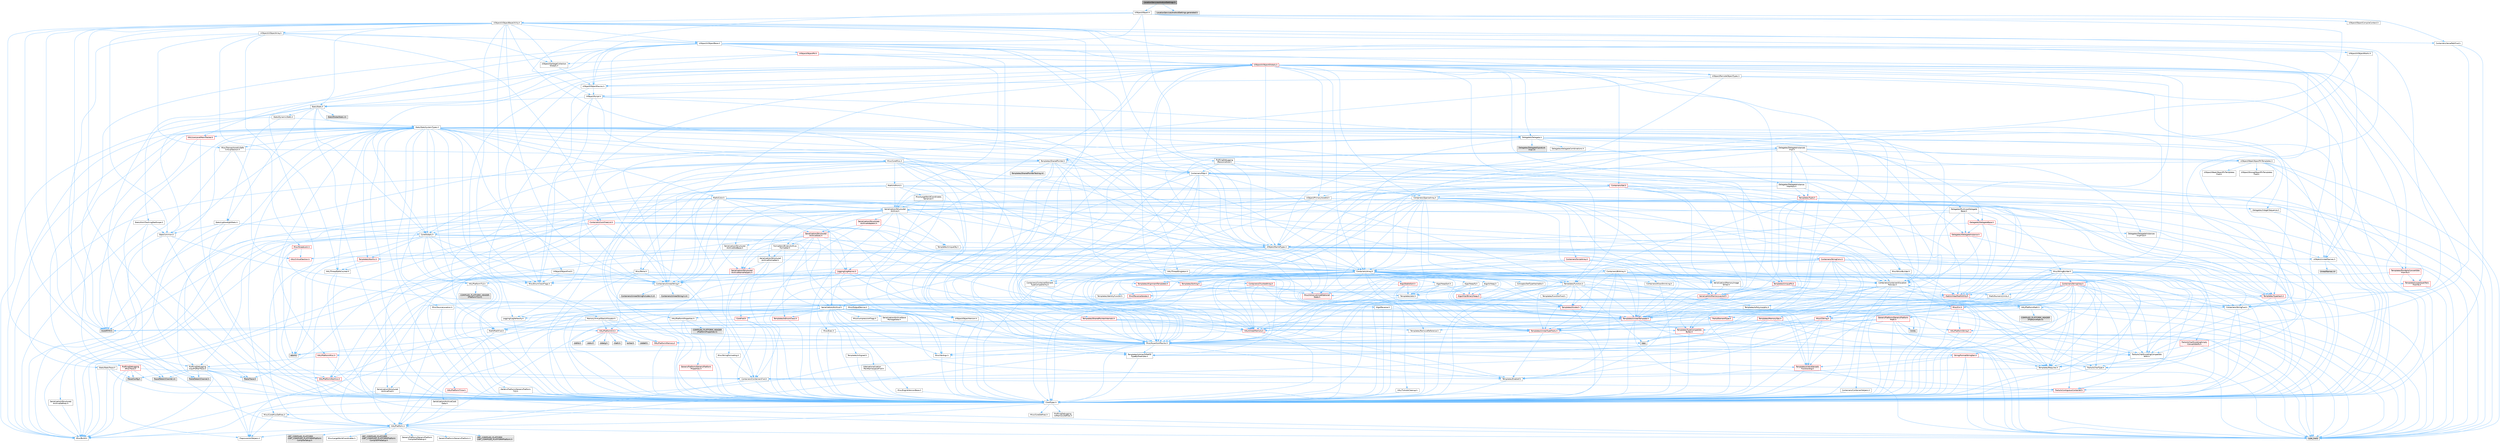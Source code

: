 digraph "LocationServicesAndroidSettings.h"
{
 // INTERACTIVE_SVG=YES
 // LATEX_PDF_SIZE
  bgcolor="transparent";
  edge [fontname=Helvetica,fontsize=10,labelfontname=Helvetica,labelfontsize=10];
  node [fontname=Helvetica,fontsize=10,shape=box,height=0.2,width=0.4];
  Node1 [id="Node000001",label="LocationServicesAndroidSettings.h",height=0.2,width=0.4,color="gray40", fillcolor="grey60", style="filled", fontcolor="black",tooltip=" "];
  Node1 -> Node2 [id="edge1_Node000001_Node000002",color="steelblue1",style="solid",tooltip=" "];
  Node2 [id="Node000002",label="UObject/Object.h",height=0.2,width=0.4,color="grey40", fillcolor="white", style="filled",URL="$db/dbf/Object_8h.html",tooltip=" "];
  Node2 -> Node3 [id="edge2_Node000002_Node000003",color="steelblue1",style="solid",tooltip=" "];
  Node3 [id="Node000003",label="UObject/Script.h",height=0.2,width=0.4,color="grey40", fillcolor="white", style="filled",URL="$de/dc6/Script_8h.html",tooltip=" "];
  Node3 -> Node4 [id="edge3_Node000003_Node000004",color="steelblue1",style="solid",tooltip=" "];
  Node4 [id="Node000004",label="Delegates/Delegate.h",height=0.2,width=0.4,color="grey40", fillcolor="white", style="filled",URL="$d4/d80/Delegate_8h.html",tooltip=" "];
  Node4 -> Node5 [id="edge4_Node000004_Node000005",color="steelblue1",style="solid",tooltip=" "];
  Node5 [id="Node000005",label="CoreTypes.h",height=0.2,width=0.4,color="grey40", fillcolor="white", style="filled",URL="$dc/dec/CoreTypes_8h.html",tooltip=" "];
  Node5 -> Node6 [id="edge5_Node000005_Node000006",color="steelblue1",style="solid",tooltip=" "];
  Node6 [id="Node000006",label="HAL/Platform.h",height=0.2,width=0.4,color="grey40", fillcolor="white", style="filled",URL="$d9/dd0/Platform_8h.html",tooltip=" "];
  Node6 -> Node7 [id="edge6_Node000006_Node000007",color="steelblue1",style="solid",tooltip=" "];
  Node7 [id="Node000007",label="Misc/Build.h",height=0.2,width=0.4,color="grey40", fillcolor="white", style="filled",URL="$d3/dbb/Build_8h.html",tooltip=" "];
  Node6 -> Node8 [id="edge7_Node000006_Node000008",color="steelblue1",style="solid",tooltip=" "];
  Node8 [id="Node000008",label="Misc/LargeWorldCoordinates.h",height=0.2,width=0.4,color="grey40", fillcolor="white", style="filled",URL="$d2/dcb/LargeWorldCoordinates_8h.html",tooltip=" "];
  Node6 -> Node9 [id="edge8_Node000006_Node000009",color="steelblue1",style="solid",tooltip=" "];
  Node9 [id="Node000009",label="type_traits",height=0.2,width=0.4,color="grey60", fillcolor="#E0E0E0", style="filled",tooltip=" "];
  Node6 -> Node10 [id="edge9_Node000006_Node000010",color="steelblue1",style="solid",tooltip=" "];
  Node10 [id="Node000010",label="PreprocessorHelpers.h",height=0.2,width=0.4,color="grey40", fillcolor="white", style="filled",URL="$db/ddb/PreprocessorHelpers_8h.html",tooltip=" "];
  Node6 -> Node11 [id="edge10_Node000006_Node000011",color="steelblue1",style="solid",tooltip=" "];
  Node11 [id="Node000011",label="UBT_COMPILED_PLATFORM\l/UBT_COMPILED_PLATFORMPlatform\lCompilerPreSetup.h",height=0.2,width=0.4,color="grey60", fillcolor="#E0E0E0", style="filled",tooltip=" "];
  Node6 -> Node12 [id="edge11_Node000006_Node000012",color="steelblue1",style="solid",tooltip=" "];
  Node12 [id="Node000012",label="GenericPlatform/GenericPlatform\lCompilerPreSetup.h",height=0.2,width=0.4,color="grey40", fillcolor="white", style="filled",URL="$d9/dc8/GenericPlatformCompilerPreSetup_8h.html",tooltip=" "];
  Node6 -> Node13 [id="edge12_Node000006_Node000013",color="steelblue1",style="solid",tooltip=" "];
  Node13 [id="Node000013",label="GenericPlatform/GenericPlatform.h",height=0.2,width=0.4,color="grey40", fillcolor="white", style="filled",URL="$d6/d84/GenericPlatform_8h.html",tooltip=" "];
  Node6 -> Node14 [id="edge13_Node000006_Node000014",color="steelblue1",style="solid",tooltip=" "];
  Node14 [id="Node000014",label="UBT_COMPILED_PLATFORM\l/UBT_COMPILED_PLATFORMPlatform.h",height=0.2,width=0.4,color="grey60", fillcolor="#E0E0E0", style="filled",tooltip=" "];
  Node6 -> Node15 [id="edge14_Node000006_Node000015",color="steelblue1",style="solid",tooltip=" "];
  Node15 [id="Node000015",label="UBT_COMPILED_PLATFORM\l/UBT_COMPILED_PLATFORMPlatform\lCompilerSetup.h",height=0.2,width=0.4,color="grey60", fillcolor="#E0E0E0", style="filled",tooltip=" "];
  Node5 -> Node16 [id="edge15_Node000005_Node000016",color="steelblue1",style="solid",tooltip=" "];
  Node16 [id="Node000016",label="ProfilingDebugging\l/UMemoryDefines.h",height=0.2,width=0.4,color="grey40", fillcolor="white", style="filled",URL="$d2/da2/UMemoryDefines_8h.html",tooltip=" "];
  Node5 -> Node17 [id="edge16_Node000005_Node000017",color="steelblue1",style="solid",tooltip=" "];
  Node17 [id="Node000017",label="Misc/CoreMiscDefines.h",height=0.2,width=0.4,color="grey40", fillcolor="white", style="filled",URL="$da/d38/CoreMiscDefines_8h.html",tooltip=" "];
  Node17 -> Node6 [id="edge17_Node000017_Node000006",color="steelblue1",style="solid",tooltip=" "];
  Node17 -> Node10 [id="edge18_Node000017_Node000010",color="steelblue1",style="solid",tooltip=" "];
  Node5 -> Node18 [id="edge19_Node000005_Node000018",color="steelblue1",style="solid",tooltip=" "];
  Node18 [id="Node000018",label="Misc/CoreDefines.h",height=0.2,width=0.4,color="grey40", fillcolor="white", style="filled",URL="$d3/dd2/CoreDefines_8h.html",tooltip=" "];
  Node4 -> Node19 [id="edge20_Node000004_Node000019",color="steelblue1",style="solid",tooltip=" "];
  Node19 [id="Node000019",label="Misc/AssertionMacros.h",height=0.2,width=0.4,color="grey40", fillcolor="white", style="filled",URL="$d0/dfa/AssertionMacros_8h.html",tooltip=" "];
  Node19 -> Node5 [id="edge21_Node000019_Node000005",color="steelblue1",style="solid",tooltip=" "];
  Node19 -> Node6 [id="edge22_Node000019_Node000006",color="steelblue1",style="solid",tooltip=" "];
  Node19 -> Node20 [id="edge23_Node000019_Node000020",color="steelblue1",style="solid",tooltip=" "];
  Node20 [id="Node000020",label="HAL/PlatformMisc.h",height=0.2,width=0.4,color="red", fillcolor="#FFF0F0", style="filled",URL="$d0/df5/PlatformMisc_8h.html",tooltip=" "];
  Node20 -> Node5 [id="edge24_Node000020_Node000005",color="steelblue1",style="solid",tooltip=" "];
  Node20 -> Node48 [id="edge25_Node000020_Node000048",color="steelblue1",style="solid",tooltip=" "];
  Node48 [id="Node000048",label="ProfilingDebugging\l/CpuProfilerTrace.h",height=0.2,width=0.4,color="grey40", fillcolor="white", style="filled",URL="$da/dcb/CpuProfilerTrace_8h.html",tooltip=" "];
  Node48 -> Node5 [id="edge26_Node000048_Node000005",color="steelblue1",style="solid",tooltip=" "];
  Node48 -> Node28 [id="edge27_Node000048_Node000028",color="steelblue1",style="solid",tooltip=" "];
  Node28 [id="Node000028",label="Containers/ContainersFwd.h",height=0.2,width=0.4,color="grey40", fillcolor="white", style="filled",URL="$d4/d0a/ContainersFwd_8h.html",tooltip=" "];
  Node28 -> Node6 [id="edge28_Node000028_Node000006",color="steelblue1",style="solid",tooltip=" "];
  Node28 -> Node5 [id="edge29_Node000028_Node000005",color="steelblue1",style="solid",tooltip=" "];
  Node28 -> Node25 [id="edge30_Node000028_Node000025",color="steelblue1",style="solid",tooltip=" "];
  Node25 [id="Node000025",label="Traits/IsContiguousContainer.h",height=0.2,width=0.4,color="red", fillcolor="#FFF0F0", style="filled",URL="$d5/d3c/IsContiguousContainer_8h.html",tooltip=" "];
  Node25 -> Node5 [id="edge31_Node000025_Node000005",color="steelblue1",style="solid",tooltip=" "];
  Node48 -> Node49 [id="edge32_Node000048_Node000049",color="steelblue1",style="solid",tooltip=" "];
  Node49 [id="Node000049",label="HAL/PlatformAtomics.h",height=0.2,width=0.4,color="red", fillcolor="#FFF0F0", style="filled",URL="$d3/d36/PlatformAtomics_8h.html",tooltip=" "];
  Node49 -> Node5 [id="edge33_Node000049_Node000005",color="steelblue1",style="solid",tooltip=" "];
  Node48 -> Node10 [id="edge34_Node000048_Node000010",color="steelblue1",style="solid",tooltip=" "];
  Node48 -> Node7 [id="edge35_Node000048_Node000007",color="steelblue1",style="solid",tooltip=" "];
  Node48 -> Node52 [id="edge36_Node000048_Node000052",color="steelblue1",style="solid",tooltip=" "];
  Node52 [id="Node000052",label="Trace/Config.h",height=0.2,width=0.4,color="grey60", fillcolor="#E0E0E0", style="filled",tooltip=" "];
  Node48 -> Node53 [id="edge37_Node000048_Node000053",color="steelblue1",style="solid",tooltip=" "];
  Node53 [id="Node000053",label="Trace/Detail/Channel.h",height=0.2,width=0.4,color="grey60", fillcolor="#E0E0E0", style="filled",tooltip=" "];
  Node48 -> Node54 [id="edge38_Node000048_Node000054",color="steelblue1",style="solid",tooltip=" "];
  Node54 [id="Node000054",label="Trace/Detail/Channel.inl",height=0.2,width=0.4,color="grey60", fillcolor="#E0E0E0", style="filled",tooltip=" "];
  Node48 -> Node55 [id="edge39_Node000048_Node000055",color="steelblue1",style="solid",tooltip=" "];
  Node55 [id="Node000055",label="Trace/Trace.h",height=0.2,width=0.4,color="grey60", fillcolor="#E0E0E0", style="filled",tooltip=" "];
  Node19 -> Node10 [id="edge40_Node000019_Node000010",color="steelblue1",style="solid",tooltip=" "];
  Node19 -> Node56 [id="edge41_Node000019_Node000056",color="steelblue1",style="solid",tooltip=" "];
  Node56 [id="Node000056",label="Templates/EnableIf.h",height=0.2,width=0.4,color="grey40", fillcolor="white", style="filled",URL="$d7/d60/EnableIf_8h.html",tooltip=" "];
  Node56 -> Node5 [id="edge42_Node000056_Node000005",color="steelblue1",style="solid",tooltip=" "];
  Node19 -> Node57 [id="edge43_Node000019_Node000057",color="steelblue1",style="solid",tooltip=" "];
  Node57 [id="Node000057",label="Templates/IsArrayOrRefOf\lTypeByPredicate.h",height=0.2,width=0.4,color="grey40", fillcolor="white", style="filled",URL="$d6/da1/IsArrayOrRefOfTypeByPredicate_8h.html",tooltip=" "];
  Node57 -> Node5 [id="edge44_Node000057_Node000005",color="steelblue1",style="solid",tooltip=" "];
  Node19 -> Node58 [id="edge45_Node000019_Node000058",color="steelblue1",style="solid",tooltip=" "];
  Node58 [id="Node000058",label="Templates/IsValidVariadic\lFunctionArg.h",height=0.2,width=0.4,color="red", fillcolor="#FFF0F0", style="filled",URL="$d0/dc8/IsValidVariadicFunctionArg_8h.html",tooltip=" "];
  Node58 -> Node5 [id="edge46_Node000058_Node000005",color="steelblue1",style="solid",tooltip=" "];
  Node58 -> Node9 [id="edge47_Node000058_Node000009",color="steelblue1",style="solid",tooltip=" "];
  Node19 -> Node60 [id="edge48_Node000019_Node000060",color="steelblue1",style="solid",tooltip=" "];
  Node60 [id="Node000060",label="Traits/IsCharEncodingCompatible\lWith.h",height=0.2,width=0.4,color="grey40", fillcolor="white", style="filled",URL="$df/dd1/IsCharEncodingCompatibleWith_8h.html",tooltip=" "];
  Node60 -> Node9 [id="edge49_Node000060_Node000009",color="steelblue1",style="solid",tooltip=" "];
  Node60 -> Node61 [id="edge50_Node000060_Node000061",color="steelblue1",style="solid",tooltip=" "];
  Node61 [id="Node000061",label="Traits/IsCharType.h",height=0.2,width=0.4,color="grey40", fillcolor="white", style="filled",URL="$db/d51/IsCharType_8h.html",tooltip=" "];
  Node61 -> Node5 [id="edge51_Node000061_Node000005",color="steelblue1",style="solid",tooltip=" "];
  Node19 -> Node62 [id="edge52_Node000019_Node000062",color="steelblue1",style="solid",tooltip=" "];
  Node62 [id="Node000062",label="Misc/VarArgs.h",height=0.2,width=0.4,color="grey40", fillcolor="white", style="filled",URL="$d5/d6f/VarArgs_8h.html",tooltip=" "];
  Node62 -> Node5 [id="edge53_Node000062_Node000005",color="steelblue1",style="solid",tooltip=" "];
  Node19 -> Node63 [id="edge54_Node000019_Node000063",color="steelblue1",style="solid",tooltip=" "];
  Node63 [id="Node000063",label="String/FormatStringSan.h",height=0.2,width=0.4,color="red", fillcolor="#FFF0F0", style="filled",URL="$d3/d8b/FormatStringSan_8h.html",tooltip=" "];
  Node63 -> Node9 [id="edge55_Node000063_Node000009",color="steelblue1",style="solid",tooltip=" "];
  Node63 -> Node5 [id="edge56_Node000063_Node000005",color="steelblue1",style="solid",tooltip=" "];
  Node63 -> Node64 [id="edge57_Node000063_Node000064",color="steelblue1",style="solid",tooltip=" "];
  Node64 [id="Node000064",label="Templates/Requires.h",height=0.2,width=0.4,color="grey40", fillcolor="white", style="filled",URL="$dc/d96/Requires_8h.html",tooltip=" "];
  Node64 -> Node56 [id="edge58_Node000064_Node000056",color="steelblue1",style="solid",tooltip=" "];
  Node64 -> Node9 [id="edge59_Node000064_Node000009",color="steelblue1",style="solid",tooltip=" "];
  Node63 -> Node58 [id="edge60_Node000063_Node000058",color="steelblue1",style="solid",tooltip=" "];
  Node63 -> Node61 [id="edge61_Node000063_Node000061",color="steelblue1",style="solid",tooltip=" "];
  Node63 -> Node28 [id="edge62_Node000063_Node000028",color="steelblue1",style="solid",tooltip=" "];
  Node19 -> Node69 [id="edge63_Node000019_Node000069",color="steelblue1",style="solid",tooltip=" "];
  Node69 [id="Node000069",label="atomic",height=0.2,width=0.4,color="grey60", fillcolor="#E0E0E0", style="filled",tooltip=" "];
  Node4 -> Node70 [id="edge64_Node000004_Node000070",color="steelblue1",style="solid",tooltip=" "];
  Node70 [id="Node000070",label="UObject/NameTypes.h",height=0.2,width=0.4,color="grey40", fillcolor="white", style="filled",URL="$d6/d35/NameTypes_8h.html",tooltip=" "];
  Node70 -> Node5 [id="edge65_Node000070_Node000005",color="steelblue1",style="solid",tooltip=" "];
  Node70 -> Node19 [id="edge66_Node000070_Node000019",color="steelblue1",style="solid",tooltip=" "];
  Node70 -> Node71 [id="edge67_Node000070_Node000071",color="steelblue1",style="solid",tooltip=" "];
  Node71 [id="Node000071",label="HAL/UnrealMemory.h",height=0.2,width=0.4,color="red", fillcolor="#FFF0F0", style="filled",URL="$d9/d96/UnrealMemory_8h.html",tooltip=" "];
  Node71 -> Node5 [id="edge68_Node000071_Node000005",color="steelblue1",style="solid",tooltip=" "];
  Node71 -> Node88 [id="edge69_Node000071_Node000088",color="steelblue1",style="solid",tooltip=" "];
  Node88 [id="Node000088",label="HAL/PlatformMemory.h",height=0.2,width=0.4,color="red", fillcolor="#FFF0F0", style="filled",URL="$de/d68/PlatformMemory_8h.html",tooltip=" "];
  Node88 -> Node5 [id="edge70_Node000088_Node000005",color="steelblue1",style="solid",tooltip=" "];
  Node70 -> Node92 [id="edge71_Node000070_Node000092",color="steelblue1",style="solid",tooltip=" "];
  Node92 [id="Node000092",label="Templates/UnrealTypeTraits.h",height=0.2,width=0.4,color="red", fillcolor="#FFF0F0", style="filled",URL="$d2/d2d/UnrealTypeTraits_8h.html",tooltip=" "];
  Node92 -> Node5 [id="edge72_Node000092_Node000005",color="steelblue1",style="solid",tooltip=" "];
  Node92 -> Node19 [id="edge73_Node000092_Node000019",color="steelblue1",style="solid",tooltip=" "];
  Node92 -> Node56 [id="edge74_Node000092_Node000056",color="steelblue1",style="solid",tooltip=" "];
  Node70 -> Node97 [id="edge75_Node000070_Node000097",color="steelblue1",style="solid",tooltip=" "];
  Node97 [id="Node000097",label="Templates/UnrealTemplate.h",height=0.2,width=0.4,color="red", fillcolor="#FFF0F0", style="filled",URL="$d4/d24/UnrealTemplate_8h.html",tooltip=" "];
  Node97 -> Node5 [id="edge76_Node000097_Node000005",color="steelblue1",style="solid",tooltip=" "];
  Node97 -> Node71 [id="edge77_Node000097_Node000071",color="steelblue1",style="solid",tooltip=" "];
  Node97 -> Node92 [id="edge78_Node000097_Node000092",color="steelblue1",style="solid",tooltip=" "];
  Node97 -> Node100 [id="edge79_Node000097_Node000100",color="steelblue1",style="solid",tooltip=" "];
  Node100 [id="Node000100",label="Templates/RemoveReference.h",height=0.2,width=0.4,color="grey40", fillcolor="white", style="filled",URL="$da/dbe/RemoveReference_8h.html",tooltip=" "];
  Node100 -> Node5 [id="edge80_Node000100_Node000005",color="steelblue1",style="solid",tooltip=" "];
  Node97 -> Node64 [id="edge81_Node000097_Node000064",color="steelblue1",style="solid",tooltip=" "];
  Node97 -> Node101 [id="edge82_Node000097_Node000101",color="steelblue1",style="solid",tooltip=" "];
  Node101 [id="Node000101",label="Templates/TypeCompatible\lBytes.h",height=0.2,width=0.4,color="red", fillcolor="#FFF0F0", style="filled",URL="$df/d0a/TypeCompatibleBytes_8h.html",tooltip=" "];
  Node101 -> Node5 [id="edge83_Node000101_Node000005",color="steelblue1",style="solid",tooltip=" "];
  Node101 -> Node33 [id="edge84_Node000101_Node000033",color="steelblue1",style="solid",tooltip=" "];
  Node33 [id="Node000033",label="new",height=0.2,width=0.4,color="grey60", fillcolor="#E0E0E0", style="filled",tooltip=" "];
  Node101 -> Node9 [id="edge85_Node000101_Node000009",color="steelblue1",style="solid",tooltip=" "];
  Node97 -> Node25 [id="edge86_Node000097_Node000025",color="steelblue1",style="solid",tooltip=" "];
  Node97 -> Node9 [id="edge87_Node000097_Node000009",color="steelblue1",style="solid",tooltip=" "];
  Node70 -> Node103 [id="edge88_Node000070_Node000103",color="steelblue1",style="solid",tooltip=" "];
  Node103 [id="Node000103",label="Containers/UnrealString.h",height=0.2,width=0.4,color="grey40", fillcolor="white", style="filled",URL="$d5/dba/UnrealString_8h.html",tooltip=" "];
  Node103 -> Node104 [id="edge89_Node000103_Node000104",color="steelblue1",style="solid",tooltip=" "];
  Node104 [id="Node000104",label="Containers/UnrealStringIncludes.h.inl",height=0.2,width=0.4,color="grey60", fillcolor="#E0E0E0", style="filled",tooltip=" "];
  Node103 -> Node105 [id="edge90_Node000103_Node000105",color="steelblue1",style="solid",tooltip=" "];
  Node105 [id="Node000105",label="Containers/UnrealString.h.inl",height=0.2,width=0.4,color="grey60", fillcolor="#E0E0E0", style="filled",tooltip=" "];
  Node103 -> Node106 [id="edge91_Node000103_Node000106",color="steelblue1",style="solid",tooltip=" "];
  Node106 [id="Node000106",label="Misc/StringFormatArg.h",height=0.2,width=0.4,color="grey40", fillcolor="white", style="filled",URL="$d2/d16/StringFormatArg_8h.html",tooltip=" "];
  Node106 -> Node28 [id="edge92_Node000106_Node000028",color="steelblue1",style="solid",tooltip=" "];
  Node70 -> Node107 [id="edge93_Node000070_Node000107",color="steelblue1",style="solid",tooltip=" "];
  Node107 [id="Node000107",label="HAL/CriticalSection.h",height=0.2,width=0.4,color="red", fillcolor="#FFF0F0", style="filled",URL="$d6/d90/CriticalSection_8h.html",tooltip=" "];
  Node70 -> Node110 [id="edge94_Node000070_Node000110",color="steelblue1",style="solid",tooltip=" "];
  Node110 [id="Node000110",label="Containers/StringConv.h",height=0.2,width=0.4,color="red", fillcolor="#FFF0F0", style="filled",URL="$d3/ddf/StringConv_8h.html",tooltip=" "];
  Node110 -> Node5 [id="edge95_Node000110_Node000005",color="steelblue1",style="solid",tooltip=" "];
  Node110 -> Node19 [id="edge96_Node000110_Node000019",color="steelblue1",style="solid",tooltip=" "];
  Node110 -> Node111 [id="edge97_Node000110_Node000111",color="steelblue1",style="solid",tooltip=" "];
  Node111 [id="Node000111",label="Containers/ContainerAllocation\lPolicies.h",height=0.2,width=0.4,color="grey40", fillcolor="white", style="filled",URL="$d7/dff/ContainerAllocationPolicies_8h.html",tooltip=" "];
  Node111 -> Node5 [id="edge98_Node000111_Node000005",color="steelblue1",style="solid",tooltip=" "];
  Node111 -> Node112 [id="edge99_Node000111_Node000112",color="steelblue1",style="solid",tooltip=" "];
  Node112 [id="Node000112",label="Containers/ContainerHelpers.h",height=0.2,width=0.4,color="grey40", fillcolor="white", style="filled",URL="$d7/d33/ContainerHelpers_8h.html",tooltip=" "];
  Node112 -> Node5 [id="edge100_Node000112_Node000005",color="steelblue1",style="solid",tooltip=" "];
  Node111 -> Node111 [id="edge101_Node000111_Node000111",color="steelblue1",style="solid",tooltip=" "];
  Node111 -> Node113 [id="edge102_Node000111_Node000113",color="steelblue1",style="solid",tooltip=" "];
  Node113 [id="Node000113",label="HAL/PlatformMath.h",height=0.2,width=0.4,color="grey40", fillcolor="white", style="filled",URL="$dc/d53/PlatformMath_8h.html",tooltip=" "];
  Node113 -> Node5 [id="edge103_Node000113_Node000005",color="steelblue1",style="solid",tooltip=" "];
  Node113 -> Node114 [id="edge104_Node000113_Node000114",color="steelblue1",style="solid",tooltip=" "];
  Node114 [id="Node000114",label="GenericPlatform/GenericPlatform\lMath.h",height=0.2,width=0.4,color="red", fillcolor="#FFF0F0", style="filled",URL="$d5/d79/GenericPlatformMath_8h.html",tooltip=" "];
  Node114 -> Node5 [id="edge105_Node000114_Node000005",color="steelblue1",style="solid",tooltip=" "];
  Node114 -> Node28 [id="edge106_Node000114_Node000028",color="steelblue1",style="solid",tooltip=" "];
  Node114 -> Node32 [id="edge107_Node000114_Node000032",color="steelblue1",style="solid",tooltip=" "];
  Node32 [id="Node000032",label="HAL/PlatformCrt.h",height=0.2,width=0.4,color="red", fillcolor="#FFF0F0", style="filled",URL="$d8/d75/PlatformCrt_8h.html",tooltip=" "];
  Node32 -> Node33 [id="edge108_Node000032_Node000033",color="steelblue1",style="solid",tooltip=" "];
  Node32 -> Node34 [id="edge109_Node000032_Node000034",color="steelblue1",style="solid",tooltip=" "];
  Node34 [id="Node000034",label="wchar.h",height=0.2,width=0.4,color="grey60", fillcolor="#E0E0E0", style="filled",tooltip=" "];
  Node32 -> Node35 [id="edge110_Node000032_Node000035",color="steelblue1",style="solid",tooltip=" "];
  Node35 [id="Node000035",label="stddef.h",height=0.2,width=0.4,color="grey60", fillcolor="#E0E0E0", style="filled",tooltip=" "];
  Node32 -> Node36 [id="edge111_Node000032_Node000036",color="steelblue1",style="solid",tooltip=" "];
  Node36 [id="Node000036",label="stdlib.h",height=0.2,width=0.4,color="grey60", fillcolor="#E0E0E0", style="filled",tooltip=" "];
  Node32 -> Node37 [id="edge112_Node000032_Node000037",color="steelblue1",style="solid",tooltip=" "];
  Node37 [id="Node000037",label="stdio.h",height=0.2,width=0.4,color="grey60", fillcolor="#E0E0E0", style="filled",tooltip=" "];
  Node32 -> Node38 [id="edge113_Node000032_Node000038",color="steelblue1",style="solid",tooltip=" "];
  Node38 [id="Node000038",label="stdarg.h",height=0.2,width=0.4,color="grey60", fillcolor="#E0E0E0", style="filled",tooltip=" "];
  Node32 -> Node39 [id="edge114_Node000032_Node000039",color="steelblue1",style="solid",tooltip=" "];
  Node39 [id="Node000039",label="math.h",height=0.2,width=0.4,color="grey60", fillcolor="#E0E0E0", style="filled",tooltip=" "];
  Node114 -> Node92 [id="edge115_Node000114_Node000092",color="steelblue1",style="solid",tooltip=" "];
  Node114 -> Node64 [id="edge116_Node000114_Node000064",color="steelblue1",style="solid",tooltip=" "];
  Node114 -> Node101 [id="edge117_Node000114_Node000101",color="steelblue1",style="solid",tooltip=" "];
  Node114 -> Node119 [id="edge118_Node000114_Node000119",color="steelblue1",style="solid",tooltip=" "];
  Node119 [id="Node000119",label="limits",height=0.2,width=0.4,color="grey60", fillcolor="#E0E0E0", style="filled",tooltip=" "];
  Node114 -> Node9 [id="edge119_Node000114_Node000009",color="steelblue1",style="solid",tooltip=" "];
  Node113 -> Node120 [id="edge120_Node000113_Node000120",color="steelblue1",style="solid",tooltip=" "];
  Node120 [id="Node000120",label="COMPILED_PLATFORM_HEADER\l(PlatformMath.h)",height=0.2,width=0.4,color="grey60", fillcolor="#E0E0E0", style="filled",tooltip=" "];
  Node111 -> Node71 [id="edge121_Node000111_Node000071",color="steelblue1",style="solid",tooltip=" "];
  Node111 -> Node42 [id="edge122_Node000111_Node000042",color="steelblue1",style="solid",tooltip=" "];
  Node42 [id="Node000042",label="Math/NumericLimits.h",height=0.2,width=0.4,color="grey40", fillcolor="white", style="filled",URL="$df/d1b/NumericLimits_8h.html",tooltip=" "];
  Node42 -> Node5 [id="edge123_Node000042_Node000005",color="steelblue1",style="solid",tooltip=" "];
  Node111 -> Node19 [id="edge124_Node000111_Node000019",color="steelblue1",style="solid",tooltip=" "];
  Node111 -> Node121 [id="edge125_Node000111_Node000121",color="steelblue1",style="solid",tooltip=" "];
  Node121 [id="Node000121",label="Templates/IsPolymorphic.h",height=0.2,width=0.4,color="grey40", fillcolor="white", style="filled",URL="$dc/d20/IsPolymorphic_8h.html",tooltip=" "];
  Node111 -> Node122 [id="edge126_Node000111_Node000122",color="steelblue1",style="solid",tooltip=" "];
  Node122 [id="Node000122",label="Templates/MemoryOps.h",height=0.2,width=0.4,color="red", fillcolor="#FFF0F0", style="filled",URL="$db/dea/MemoryOps_8h.html",tooltip=" "];
  Node122 -> Node5 [id="edge127_Node000122_Node000005",color="steelblue1",style="solid",tooltip=" "];
  Node122 -> Node71 [id="edge128_Node000122_Node000071",color="steelblue1",style="solid",tooltip=" "];
  Node122 -> Node64 [id="edge129_Node000122_Node000064",color="steelblue1",style="solid",tooltip=" "];
  Node122 -> Node92 [id="edge130_Node000122_Node000092",color="steelblue1",style="solid",tooltip=" "];
  Node122 -> Node33 [id="edge131_Node000122_Node000033",color="steelblue1",style="solid",tooltip=" "];
  Node122 -> Node9 [id="edge132_Node000122_Node000009",color="steelblue1",style="solid",tooltip=" "];
  Node111 -> Node101 [id="edge133_Node000111_Node000101",color="steelblue1",style="solid",tooltip=" "];
  Node111 -> Node9 [id="edge134_Node000111_Node000009",color="steelblue1",style="solid",tooltip=" "];
  Node110 -> Node123 [id="edge135_Node000110_Node000123",color="steelblue1",style="solid",tooltip=" "];
  Node123 [id="Node000123",label="Containers/Array.h",height=0.2,width=0.4,color="grey40", fillcolor="white", style="filled",URL="$df/dd0/Array_8h.html",tooltip=" "];
  Node123 -> Node5 [id="edge136_Node000123_Node000005",color="steelblue1",style="solid",tooltip=" "];
  Node123 -> Node19 [id="edge137_Node000123_Node000019",color="steelblue1",style="solid",tooltip=" "];
  Node123 -> Node124 [id="edge138_Node000123_Node000124",color="steelblue1",style="solid",tooltip=" "];
  Node124 [id="Node000124",label="Misc/IntrusiveUnsetOptional\lState.h",height=0.2,width=0.4,color="red", fillcolor="#FFF0F0", style="filled",URL="$d2/d0a/IntrusiveUnsetOptionalState_8h.html",tooltip=" "];
  Node123 -> Node126 [id="edge139_Node000123_Node000126",color="steelblue1",style="solid",tooltip=" "];
  Node126 [id="Node000126",label="Misc/ReverseIterate.h",height=0.2,width=0.4,color="red", fillcolor="#FFF0F0", style="filled",URL="$db/de3/ReverseIterate_8h.html",tooltip=" "];
  Node126 -> Node6 [id="edge140_Node000126_Node000006",color="steelblue1",style="solid",tooltip=" "];
  Node123 -> Node71 [id="edge141_Node000123_Node000071",color="steelblue1",style="solid",tooltip=" "];
  Node123 -> Node92 [id="edge142_Node000123_Node000092",color="steelblue1",style="solid",tooltip=" "];
  Node123 -> Node97 [id="edge143_Node000123_Node000097",color="steelblue1",style="solid",tooltip=" "];
  Node123 -> Node128 [id="edge144_Node000123_Node000128",color="steelblue1",style="solid",tooltip=" "];
  Node128 [id="Node000128",label="Containers/AllowShrinking.h",height=0.2,width=0.4,color="grey40", fillcolor="white", style="filled",URL="$d7/d1a/AllowShrinking_8h.html",tooltip=" "];
  Node128 -> Node5 [id="edge145_Node000128_Node000005",color="steelblue1",style="solid",tooltip=" "];
  Node123 -> Node111 [id="edge146_Node000123_Node000111",color="steelblue1",style="solid",tooltip=" "];
  Node123 -> Node129 [id="edge147_Node000123_Node000129",color="steelblue1",style="solid",tooltip=" "];
  Node129 [id="Node000129",label="Containers/ContainerElement\lTypeCompatibility.h",height=0.2,width=0.4,color="grey40", fillcolor="white", style="filled",URL="$df/ddf/ContainerElementTypeCompatibility_8h.html",tooltip=" "];
  Node129 -> Node5 [id="edge148_Node000129_Node000005",color="steelblue1",style="solid",tooltip=" "];
  Node129 -> Node92 [id="edge149_Node000129_Node000092",color="steelblue1",style="solid",tooltip=" "];
  Node123 -> Node130 [id="edge150_Node000123_Node000130",color="steelblue1",style="solid",tooltip=" "];
  Node130 [id="Node000130",label="Serialization/Archive.h",height=0.2,width=0.4,color="grey40", fillcolor="white", style="filled",URL="$d7/d3b/Archive_8h.html",tooltip=" "];
  Node130 -> Node27 [id="edge151_Node000130_Node000027",color="steelblue1",style="solid",tooltip=" "];
  Node27 [id="Node000027",label="CoreFwd.h",height=0.2,width=0.4,color="red", fillcolor="#FFF0F0", style="filled",URL="$d1/d1e/CoreFwd_8h.html",tooltip=" "];
  Node27 -> Node5 [id="edge152_Node000027_Node000005",color="steelblue1",style="solid",tooltip=" "];
  Node27 -> Node28 [id="edge153_Node000027_Node000028",color="steelblue1",style="solid",tooltip=" "];
  Node27 -> Node29 [id="edge154_Node000027_Node000029",color="steelblue1",style="solid",tooltip=" "];
  Node29 [id="Node000029",label="Math/MathFwd.h",height=0.2,width=0.4,color="grey40", fillcolor="white", style="filled",URL="$d2/d10/MathFwd_8h.html",tooltip=" "];
  Node29 -> Node6 [id="edge155_Node000029_Node000006",color="steelblue1",style="solid",tooltip=" "];
  Node130 -> Node5 [id="edge156_Node000130_Node000005",color="steelblue1",style="solid",tooltip=" "];
  Node130 -> Node131 [id="edge157_Node000130_Node000131",color="steelblue1",style="solid",tooltip=" "];
  Node131 [id="Node000131",label="HAL/PlatformProperties.h",height=0.2,width=0.4,color="grey40", fillcolor="white", style="filled",URL="$d9/db0/PlatformProperties_8h.html",tooltip=" "];
  Node131 -> Node5 [id="edge158_Node000131_Node000005",color="steelblue1",style="solid",tooltip=" "];
  Node131 -> Node132 [id="edge159_Node000131_Node000132",color="steelblue1",style="solid",tooltip=" "];
  Node132 [id="Node000132",label="GenericPlatform/GenericPlatform\lProperties.h",height=0.2,width=0.4,color="red", fillcolor="#FFF0F0", style="filled",URL="$d2/dcd/GenericPlatformProperties_8h.html",tooltip=" "];
  Node132 -> Node5 [id="edge160_Node000132_Node000005",color="steelblue1",style="solid",tooltip=" "];
  Node131 -> Node133 [id="edge161_Node000131_Node000133",color="steelblue1",style="solid",tooltip=" "];
  Node133 [id="Node000133",label="COMPILED_PLATFORM_HEADER\l(PlatformProperties.h)",height=0.2,width=0.4,color="grey60", fillcolor="#E0E0E0", style="filled",tooltip=" "];
  Node130 -> Node134 [id="edge162_Node000130_Node000134",color="steelblue1",style="solid",tooltip=" "];
  Node134 [id="Node000134",label="Internationalization\l/TextNamespaceFwd.h",height=0.2,width=0.4,color="grey40", fillcolor="white", style="filled",URL="$d8/d97/TextNamespaceFwd_8h.html",tooltip=" "];
  Node134 -> Node5 [id="edge163_Node000134_Node000005",color="steelblue1",style="solid",tooltip=" "];
  Node130 -> Node29 [id="edge164_Node000130_Node000029",color="steelblue1",style="solid",tooltip=" "];
  Node130 -> Node19 [id="edge165_Node000130_Node000019",color="steelblue1",style="solid",tooltip=" "];
  Node130 -> Node7 [id="edge166_Node000130_Node000007",color="steelblue1",style="solid",tooltip=" "];
  Node130 -> Node43 [id="edge167_Node000130_Node000043",color="steelblue1",style="solid",tooltip=" "];
  Node43 [id="Node000043",label="Misc/CompressionFlags.h",height=0.2,width=0.4,color="grey40", fillcolor="white", style="filled",URL="$d9/d76/CompressionFlags_8h.html",tooltip=" "];
  Node130 -> Node135 [id="edge168_Node000130_Node000135",color="steelblue1",style="solid",tooltip=" "];
  Node135 [id="Node000135",label="Misc/EngineVersionBase.h",height=0.2,width=0.4,color="grey40", fillcolor="white", style="filled",URL="$d5/d2b/EngineVersionBase_8h.html",tooltip=" "];
  Node135 -> Node5 [id="edge169_Node000135_Node000005",color="steelblue1",style="solid",tooltip=" "];
  Node130 -> Node62 [id="edge170_Node000130_Node000062",color="steelblue1",style="solid",tooltip=" "];
  Node130 -> Node136 [id="edge171_Node000130_Node000136",color="steelblue1",style="solid",tooltip=" "];
  Node136 [id="Node000136",label="Serialization/ArchiveCook\lData.h",height=0.2,width=0.4,color="grey40", fillcolor="white", style="filled",URL="$dc/db6/ArchiveCookData_8h.html",tooltip=" "];
  Node136 -> Node6 [id="edge172_Node000136_Node000006",color="steelblue1",style="solid",tooltip=" "];
  Node130 -> Node137 [id="edge173_Node000130_Node000137",color="steelblue1",style="solid",tooltip=" "];
  Node137 [id="Node000137",label="Serialization/ArchiveSave\lPackageData.h",height=0.2,width=0.4,color="grey40", fillcolor="white", style="filled",URL="$d1/d37/ArchiveSavePackageData_8h.html",tooltip=" "];
  Node130 -> Node56 [id="edge174_Node000130_Node000056",color="steelblue1",style="solid",tooltip=" "];
  Node130 -> Node57 [id="edge175_Node000130_Node000057",color="steelblue1",style="solid",tooltip=" "];
  Node130 -> Node138 [id="edge176_Node000130_Node000138",color="steelblue1",style="solid",tooltip=" "];
  Node138 [id="Node000138",label="Templates/IsEnumClass.h",height=0.2,width=0.4,color="red", fillcolor="#FFF0F0", style="filled",URL="$d7/d15/IsEnumClass_8h.html",tooltip=" "];
  Node138 -> Node5 [id="edge177_Node000138_Node000005",color="steelblue1",style="solid",tooltip=" "];
  Node130 -> Node118 [id="edge178_Node000130_Node000118",color="steelblue1",style="solid",tooltip=" "];
  Node118 [id="Node000118",label="Templates/IsSigned.h",height=0.2,width=0.4,color="grey40", fillcolor="white", style="filled",URL="$d8/dd8/IsSigned_8h.html",tooltip=" "];
  Node118 -> Node5 [id="edge179_Node000118_Node000005",color="steelblue1",style="solid",tooltip=" "];
  Node130 -> Node58 [id="edge180_Node000130_Node000058",color="steelblue1",style="solid",tooltip=" "];
  Node130 -> Node97 [id="edge181_Node000130_Node000097",color="steelblue1",style="solid",tooltip=" "];
  Node130 -> Node60 [id="edge182_Node000130_Node000060",color="steelblue1",style="solid",tooltip=" "];
  Node130 -> Node139 [id="edge183_Node000130_Node000139",color="steelblue1",style="solid",tooltip=" "];
  Node139 [id="Node000139",label="UObject/ObjectVersion.h",height=0.2,width=0.4,color="grey40", fillcolor="white", style="filled",URL="$da/d63/ObjectVersion_8h.html",tooltip=" "];
  Node139 -> Node5 [id="edge184_Node000139_Node000005",color="steelblue1",style="solid",tooltip=" "];
  Node123 -> Node140 [id="edge185_Node000123_Node000140",color="steelblue1",style="solid",tooltip=" "];
  Node140 [id="Node000140",label="Serialization/MemoryImage\lWriter.h",height=0.2,width=0.4,color="grey40", fillcolor="white", style="filled",URL="$d0/d08/MemoryImageWriter_8h.html",tooltip=" "];
  Node140 -> Node5 [id="edge186_Node000140_Node000005",color="steelblue1",style="solid",tooltip=" "];
  Node140 -> Node141 [id="edge187_Node000140_Node000141",color="steelblue1",style="solid",tooltip=" "];
  Node141 [id="Node000141",label="Serialization/MemoryLayout.h",height=0.2,width=0.4,color="red", fillcolor="#FFF0F0", style="filled",URL="$d7/d66/MemoryLayout_8h.html",tooltip=" "];
  Node141 -> Node22 [id="edge188_Node000141_Node000022",color="steelblue1",style="solid",tooltip=" "];
  Node22 [id="Node000022",label="Containers/StringFwd.h",height=0.2,width=0.4,color="grey40", fillcolor="white", style="filled",URL="$df/d37/StringFwd_8h.html",tooltip=" "];
  Node22 -> Node5 [id="edge189_Node000022_Node000005",color="steelblue1",style="solid",tooltip=" "];
  Node22 -> Node23 [id="edge190_Node000022_Node000023",color="steelblue1",style="solid",tooltip=" "];
  Node23 [id="Node000023",label="Traits/ElementType.h",height=0.2,width=0.4,color="red", fillcolor="#FFF0F0", style="filled",URL="$d5/d4f/ElementType_8h.html",tooltip=" "];
  Node23 -> Node6 [id="edge191_Node000023_Node000006",color="steelblue1",style="solid",tooltip=" "];
  Node23 -> Node9 [id="edge192_Node000023_Node000009",color="steelblue1",style="solid",tooltip=" "];
  Node22 -> Node25 [id="edge193_Node000022_Node000025",color="steelblue1",style="solid",tooltip=" "];
  Node141 -> Node71 [id="edge194_Node000141_Node000071",color="steelblue1",style="solid",tooltip=" "];
  Node141 -> Node56 [id="edge195_Node000141_Node000056",color="steelblue1",style="solid",tooltip=" "];
  Node141 -> Node121 [id="edge196_Node000141_Node000121",color="steelblue1",style="solid",tooltip=" "];
  Node141 -> Node97 [id="edge197_Node000141_Node000097",color="steelblue1",style="solid",tooltip=" "];
  Node123 -> Node154 [id="edge198_Node000123_Node000154",color="steelblue1",style="solid",tooltip=" "];
  Node154 [id="Node000154",label="Algo/Heapify.h",height=0.2,width=0.4,color="grey40", fillcolor="white", style="filled",URL="$d0/d2a/Heapify_8h.html",tooltip=" "];
  Node154 -> Node155 [id="edge199_Node000154_Node000155",color="steelblue1",style="solid",tooltip=" "];
  Node155 [id="Node000155",label="Algo/Impl/BinaryHeap.h",height=0.2,width=0.4,color="red", fillcolor="#FFF0F0", style="filled",URL="$d7/da3/Algo_2Impl_2BinaryHeap_8h.html",tooltip=" "];
  Node155 -> Node156 [id="edge200_Node000155_Node000156",color="steelblue1",style="solid",tooltip=" "];
  Node156 [id="Node000156",label="Templates/Invoke.h",height=0.2,width=0.4,color="red", fillcolor="#FFF0F0", style="filled",URL="$d7/deb/Invoke_8h.html",tooltip=" "];
  Node156 -> Node5 [id="edge201_Node000156_Node000005",color="steelblue1",style="solid",tooltip=" "];
  Node156 -> Node97 [id="edge202_Node000156_Node000097",color="steelblue1",style="solid",tooltip=" "];
  Node156 -> Node9 [id="edge203_Node000156_Node000009",color="steelblue1",style="solid",tooltip=" "];
  Node155 -> Node9 [id="edge204_Node000155_Node000009",color="steelblue1",style="solid",tooltip=" "];
  Node154 -> Node160 [id="edge205_Node000154_Node000160",color="steelblue1",style="solid",tooltip=" "];
  Node160 [id="Node000160",label="Templates/IdentityFunctor.h",height=0.2,width=0.4,color="grey40", fillcolor="white", style="filled",URL="$d7/d2e/IdentityFunctor_8h.html",tooltip=" "];
  Node160 -> Node6 [id="edge206_Node000160_Node000006",color="steelblue1",style="solid",tooltip=" "];
  Node154 -> Node156 [id="edge207_Node000154_Node000156",color="steelblue1",style="solid",tooltip=" "];
  Node154 -> Node161 [id="edge208_Node000154_Node000161",color="steelblue1",style="solid",tooltip=" "];
  Node161 [id="Node000161",label="Templates/Less.h",height=0.2,width=0.4,color="grey40", fillcolor="white", style="filled",URL="$de/dc8/Less_8h.html",tooltip=" "];
  Node161 -> Node5 [id="edge209_Node000161_Node000005",color="steelblue1",style="solid",tooltip=" "];
  Node161 -> Node97 [id="edge210_Node000161_Node000097",color="steelblue1",style="solid",tooltip=" "];
  Node154 -> Node97 [id="edge211_Node000154_Node000097",color="steelblue1",style="solid",tooltip=" "];
  Node123 -> Node162 [id="edge212_Node000123_Node000162",color="steelblue1",style="solid",tooltip=" "];
  Node162 [id="Node000162",label="Algo/HeapSort.h",height=0.2,width=0.4,color="grey40", fillcolor="white", style="filled",URL="$d3/d92/HeapSort_8h.html",tooltip=" "];
  Node162 -> Node155 [id="edge213_Node000162_Node000155",color="steelblue1",style="solid",tooltip=" "];
  Node162 -> Node160 [id="edge214_Node000162_Node000160",color="steelblue1",style="solid",tooltip=" "];
  Node162 -> Node161 [id="edge215_Node000162_Node000161",color="steelblue1",style="solid",tooltip=" "];
  Node162 -> Node97 [id="edge216_Node000162_Node000097",color="steelblue1",style="solid",tooltip=" "];
  Node123 -> Node163 [id="edge217_Node000123_Node000163",color="steelblue1",style="solid",tooltip=" "];
  Node163 [id="Node000163",label="Algo/IsHeap.h",height=0.2,width=0.4,color="grey40", fillcolor="white", style="filled",URL="$de/d32/IsHeap_8h.html",tooltip=" "];
  Node163 -> Node155 [id="edge218_Node000163_Node000155",color="steelblue1",style="solid",tooltip=" "];
  Node163 -> Node160 [id="edge219_Node000163_Node000160",color="steelblue1",style="solid",tooltip=" "];
  Node163 -> Node156 [id="edge220_Node000163_Node000156",color="steelblue1",style="solid",tooltip=" "];
  Node163 -> Node161 [id="edge221_Node000163_Node000161",color="steelblue1",style="solid",tooltip=" "];
  Node163 -> Node97 [id="edge222_Node000163_Node000097",color="steelblue1",style="solid",tooltip=" "];
  Node123 -> Node155 [id="edge223_Node000123_Node000155",color="steelblue1",style="solid",tooltip=" "];
  Node123 -> Node164 [id="edge224_Node000123_Node000164",color="steelblue1",style="solid",tooltip=" "];
  Node164 [id="Node000164",label="Algo/StableSort.h",height=0.2,width=0.4,color="red", fillcolor="#FFF0F0", style="filled",URL="$d7/d3c/StableSort_8h.html",tooltip=" "];
  Node164 -> Node160 [id="edge225_Node000164_Node000160",color="steelblue1",style="solid",tooltip=" "];
  Node164 -> Node156 [id="edge226_Node000164_Node000156",color="steelblue1",style="solid",tooltip=" "];
  Node164 -> Node161 [id="edge227_Node000164_Node000161",color="steelblue1",style="solid",tooltip=" "];
  Node164 -> Node97 [id="edge228_Node000164_Node000097",color="steelblue1",style="solid",tooltip=" "];
  Node123 -> Node167 [id="edge229_Node000123_Node000167",color="steelblue1",style="solid",tooltip=" "];
  Node167 [id="Node000167",label="Concepts/GetTypeHashable.h",height=0.2,width=0.4,color="grey40", fillcolor="white", style="filled",URL="$d3/da2/GetTypeHashable_8h.html",tooltip=" "];
  Node167 -> Node5 [id="edge230_Node000167_Node000005",color="steelblue1",style="solid",tooltip=" "];
  Node167 -> Node145 [id="edge231_Node000167_Node000145",color="steelblue1",style="solid",tooltip=" "];
  Node145 [id="Node000145",label="Templates/TypeHash.h",height=0.2,width=0.4,color="red", fillcolor="#FFF0F0", style="filled",URL="$d1/d62/TypeHash_8h.html",tooltip=" "];
  Node145 -> Node5 [id="edge232_Node000145_Node000005",color="steelblue1",style="solid",tooltip=" "];
  Node145 -> Node64 [id="edge233_Node000145_Node000064",color="steelblue1",style="solid",tooltip=" "];
  Node145 -> Node146 [id="edge234_Node000145_Node000146",color="steelblue1",style="solid",tooltip=" "];
  Node146 [id="Node000146",label="Misc/Crc.h",height=0.2,width=0.4,color="red", fillcolor="#FFF0F0", style="filled",URL="$d4/dd2/Crc_8h.html",tooltip=" "];
  Node146 -> Node5 [id="edge235_Node000146_Node000005",color="steelblue1",style="solid",tooltip=" "];
  Node146 -> Node73 [id="edge236_Node000146_Node000073",color="steelblue1",style="solid",tooltip=" "];
  Node73 [id="Node000073",label="HAL/PlatformString.h",height=0.2,width=0.4,color="red", fillcolor="#FFF0F0", style="filled",URL="$db/db5/PlatformString_8h.html",tooltip=" "];
  Node73 -> Node5 [id="edge237_Node000073_Node000005",color="steelblue1",style="solid",tooltip=" "];
  Node146 -> Node19 [id="edge238_Node000146_Node000019",color="steelblue1",style="solid",tooltip=" "];
  Node146 -> Node147 [id="edge239_Node000146_Node000147",color="steelblue1",style="solid",tooltip=" "];
  Node147 [id="Node000147",label="Misc/CString.h",height=0.2,width=0.4,color="red", fillcolor="#FFF0F0", style="filled",URL="$d2/d49/CString_8h.html",tooltip=" "];
  Node147 -> Node5 [id="edge240_Node000147_Node000005",color="steelblue1",style="solid",tooltip=" "];
  Node147 -> Node32 [id="edge241_Node000147_Node000032",color="steelblue1",style="solid",tooltip=" "];
  Node147 -> Node73 [id="edge242_Node000147_Node000073",color="steelblue1",style="solid",tooltip=" "];
  Node147 -> Node19 [id="edge243_Node000147_Node000019",color="steelblue1",style="solid",tooltip=" "];
  Node147 -> Node62 [id="edge244_Node000147_Node000062",color="steelblue1",style="solid",tooltip=" "];
  Node147 -> Node57 [id="edge245_Node000147_Node000057",color="steelblue1",style="solid",tooltip=" "];
  Node147 -> Node58 [id="edge246_Node000147_Node000058",color="steelblue1",style="solid",tooltip=" "];
  Node147 -> Node60 [id="edge247_Node000147_Node000060",color="steelblue1",style="solid",tooltip=" "];
  Node146 -> Node92 [id="edge248_Node000146_Node000092",color="steelblue1",style="solid",tooltip=" "];
  Node146 -> Node61 [id="edge249_Node000146_Node000061",color="steelblue1",style="solid",tooltip=" "];
  Node145 -> Node9 [id="edge250_Node000145_Node000009",color="steelblue1",style="solid",tooltip=" "];
  Node123 -> Node160 [id="edge251_Node000123_Node000160",color="steelblue1",style="solid",tooltip=" "];
  Node123 -> Node156 [id="edge252_Node000123_Node000156",color="steelblue1",style="solid",tooltip=" "];
  Node123 -> Node161 [id="edge253_Node000123_Node000161",color="steelblue1",style="solid",tooltip=" "];
  Node123 -> Node168 [id="edge254_Node000123_Node000168",color="steelblue1",style="solid",tooltip=" "];
  Node168 [id="Node000168",label="Templates/LosesQualifiers\lFromTo.h",height=0.2,width=0.4,color="red", fillcolor="#FFF0F0", style="filled",URL="$d2/db3/LosesQualifiersFromTo_8h.html",tooltip=" "];
  Node168 -> Node9 [id="edge255_Node000168_Node000009",color="steelblue1",style="solid",tooltip=" "];
  Node123 -> Node64 [id="edge256_Node000123_Node000064",color="steelblue1",style="solid",tooltip=" "];
  Node123 -> Node169 [id="edge257_Node000123_Node000169",color="steelblue1",style="solid",tooltip=" "];
  Node169 [id="Node000169",label="Templates/Sorting.h",height=0.2,width=0.4,color="red", fillcolor="#FFF0F0", style="filled",URL="$d3/d9e/Sorting_8h.html",tooltip=" "];
  Node169 -> Node5 [id="edge258_Node000169_Node000005",color="steelblue1",style="solid",tooltip=" "];
  Node169 -> Node113 [id="edge259_Node000169_Node000113",color="steelblue1",style="solid",tooltip=" "];
  Node169 -> Node161 [id="edge260_Node000169_Node000161",color="steelblue1",style="solid",tooltip=" "];
  Node123 -> Node173 [id="edge261_Node000123_Node000173",color="steelblue1",style="solid",tooltip=" "];
  Node173 [id="Node000173",label="Templates/AlignmentTemplates.h",height=0.2,width=0.4,color="red", fillcolor="#FFF0F0", style="filled",URL="$dd/d32/AlignmentTemplates_8h.html",tooltip=" "];
  Node173 -> Node5 [id="edge262_Node000173_Node000005",color="steelblue1",style="solid",tooltip=" "];
  Node123 -> Node23 [id="edge263_Node000123_Node000023",color="steelblue1",style="solid",tooltip=" "];
  Node123 -> Node119 [id="edge264_Node000123_Node000119",color="steelblue1",style="solid",tooltip=" "];
  Node123 -> Node9 [id="edge265_Node000123_Node000009",color="steelblue1",style="solid",tooltip=" "];
  Node110 -> Node147 [id="edge266_Node000110_Node000147",color="steelblue1",style="solid",tooltip=" "];
  Node110 -> Node97 [id="edge267_Node000110_Node000097",color="steelblue1",style="solid",tooltip=" "];
  Node110 -> Node92 [id="edge268_Node000110_Node000092",color="steelblue1",style="solid",tooltip=" "];
  Node110 -> Node23 [id="edge269_Node000110_Node000023",color="steelblue1",style="solid",tooltip=" "];
  Node110 -> Node60 [id="edge270_Node000110_Node000060",color="steelblue1",style="solid",tooltip=" "];
  Node110 -> Node25 [id="edge271_Node000110_Node000025",color="steelblue1",style="solid",tooltip=" "];
  Node110 -> Node9 [id="edge272_Node000110_Node000009",color="steelblue1",style="solid",tooltip=" "];
  Node70 -> Node22 [id="edge273_Node000070_Node000022",color="steelblue1",style="solid",tooltip=" "];
  Node70 -> Node175 [id="edge274_Node000070_Node000175",color="steelblue1",style="solid",tooltip=" "];
  Node175 [id="Node000175",label="UObject/UnrealNames.h",height=0.2,width=0.4,color="grey40", fillcolor="white", style="filled",URL="$d8/db1/UnrealNames_8h.html",tooltip=" "];
  Node175 -> Node5 [id="edge275_Node000175_Node000005",color="steelblue1",style="solid",tooltip=" "];
  Node175 -> Node176 [id="edge276_Node000175_Node000176",color="steelblue1",style="solid",tooltip=" "];
  Node176 [id="Node000176",label="UnrealNames.inl",height=0.2,width=0.4,color="grey60", fillcolor="#E0E0E0", style="filled",tooltip=" "];
  Node70 -> Node79 [id="edge277_Node000070_Node000079",color="steelblue1",style="solid",tooltip=" "];
  Node79 [id="Node000079",label="Templates/Atomic.h",height=0.2,width=0.4,color="red", fillcolor="#FFF0F0", style="filled",URL="$d3/d91/Atomic_8h.html",tooltip=" "];
  Node79 -> Node80 [id="edge278_Node000079_Node000080",color="steelblue1",style="solid",tooltip=" "];
  Node80 [id="Node000080",label="HAL/ThreadSafeCounter.h",height=0.2,width=0.4,color="grey40", fillcolor="white", style="filled",URL="$dc/dc9/ThreadSafeCounter_8h.html",tooltip=" "];
  Node80 -> Node5 [id="edge279_Node000080_Node000005",color="steelblue1",style="solid",tooltip=" "];
  Node80 -> Node49 [id="edge280_Node000080_Node000049",color="steelblue1",style="solid",tooltip=" "];
  Node79 -> Node69 [id="edge281_Node000079_Node000069",color="steelblue1",style="solid",tooltip=" "];
  Node70 -> Node141 [id="edge282_Node000070_Node000141",color="steelblue1",style="solid",tooltip=" "];
  Node70 -> Node124 [id="edge283_Node000070_Node000124",color="steelblue1",style="solid",tooltip=" "];
  Node70 -> Node177 [id="edge284_Node000070_Node000177",color="steelblue1",style="solid",tooltip=" "];
  Node177 [id="Node000177",label="Misc/StringBuilder.h",height=0.2,width=0.4,color="grey40", fillcolor="white", style="filled",URL="$d4/d52/StringBuilder_8h.html",tooltip=" "];
  Node177 -> Node22 [id="edge285_Node000177_Node000022",color="steelblue1",style="solid",tooltip=" "];
  Node177 -> Node178 [id="edge286_Node000177_Node000178",color="steelblue1",style="solid",tooltip=" "];
  Node178 [id="Node000178",label="Containers/StringView.h",height=0.2,width=0.4,color="red", fillcolor="#FFF0F0", style="filled",URL="$dd/dea/StringView_8h.html",tooltip=" "];
  Node178 -> Node5 [id="edge287_Node000178_Node000005",color="steelblue1",style="solid",tooltip=" "];
  Node178 -> Node22 [id="edge288_Node000178_Node000022",color="steelblue1",style="solid",tooltip=" "];
  Node178 -> Node71 [id="edge289_Node000178_Node000071",color="steelblue1",style="solid",tooltip=" "];
  Node178 -> Node42 [id="edge290_Node000178_Node000042",color="steelblue1",style="solid",tooltip=" "];
  Node178 -> Node172 [id="edge291_Node000178_Node000172",color="steelblue1",style="solid",tooltip=" "];
  Node172 [id="Node000172",label="Math/UnrealMathUtility.h",height=0.2,width=0.4,color="red", fillcolor="#FFF0F0", style="filled",URL="$db/db8/UnrealMathUtility_8h.html",tooltip=" "];
  Node172 -> Node5 [id="edge292_Node000172_Node000005",color="steelblue1",style="solid",tooltip=" "];
  Node172 -> Node19 [id="edge293_Node000172_Node000019",color="steelblue1",style="solid",tooltip=" "];
  Node172 -> Node113 [id="edge294_Node000172_Node000113",color="steelblue1",style="solid",tooltip=" "];
  Node172 -> Node29 [id="edge295_Node000172_Node000029",color="steelblue1",style="solid",tooltip=" "];
  Node172 -> Node64 [id="edge296_Node000172_Node000064",color="steelblue1",style="solid",tooltip=" "];
  Node178 -> Node146 [id="edge297_Node000178_Node000146",color="steelblue1",style="solid",tooltip=" "];
  Node178 -> Node147 [id="edge298_Node000178_Node000147",color="steelblue1",style="solid",tooltip=" "];
  Node178 -> Node126 [id="edge299_Node000178_Node000126",color="steelblue1",style="solid",tooltip=" "];
  Node178 -> Node64 [id="edge300_Node000178_Node000064",color="steelblue1",style="solid",tooltip=" "];
  Node178 -> Node97 [id="edge301_Node000178_Node000097",color="steelblue1",style="solid",tooltip=" "];
  Node178 -> Node23 [id="edge302_Node000178_Node000023",color="steelblue1",style="solid",tooltip=" "];
  Node178 -> Node60 [id="edge303_Node000178_Node000060",color="steelblue1",style="solid",tooltip=" "];
  Node178 -> Node61 [id="edge304_Node000178_Node000061",color="steelblue1",style="solid",tooltip=" "];
  Node178 -> Node25 [id="edge305_Node000178_Node000025",color="steelblue1",style="solid",tooltip=" "];
  Node178 -> Node9 [id="edge306_Node000178_Node000009",color="steelblue1",style="solid",tooltip=" "];
  Node177 -> Node5 [id="edge307_Node000177_Node000005",color="steelblue1",style="solid",tooltip=" "];
  Node177 -> Node73 [id="edge308_Node000177_Node000073",color="steelblue1",style="solid",tooltip=" "];
  Node177 -> Node71 [id="edge309_Node000177_Node000071",color="steelblue1",style="solid",tooltip=" "];
  Node177 -> Node19 [id="edge310_Node000177_Node000019",color="steelblue1",style="solid",tooltip=" "];
  Node177 -> Node147 [id="edge311_Node000177_Node000147",color="steelblue1",style="solid",tooltip=" "];
  Node177 -> Node56 [id="edge312_Node000177_Node000056",color="steelblue1",style="solid",tooltip=" "];
  Node177 -> Node57 [id="edge313_Node000177_Node000057",color="steelblue1",style="solid",tooltip=" "];
  Node177 -> Node58 [id="edge314_Node000177_Node000058",color="steelblue1",style="solid",tooltip=" "];
  Node177 -> Node64 [id="edge315_Node000177_Node000064",color="steelblue1",style="solid",tooltip=" "];
  Node177 -> Node97 [id="edge316_Node000177_Node000097",color="steelblue1",style="solid",tooltip=" "];
  Node177 -> Node92 [id="edge317_Node000177_Node000092",color="steelblue1",style="solid",tooltip=" "];
  Node177 -> Node60 [id="edge318_Node000177_Node000060",color="steelblue1",style="solid",tooltip=" "];
  Node177 -> Node181 [id="edge319_Node000177_Node000181",color="steelblue1",style="solid",tooltip=" "];
  Node181 [id="Node000181",label="Traits/IsCharEncodingSimply\lConvertibleTo.h",height=0.2,width=0.4,color="red", fillcolor="#FFF0F0", style="filled",URL="$d4/dee/IsCharEncodingSimplyConvertibleTo_8h.html",tooltip=" "];
  Node181 -> Node9 [id="edge320_Node000181_Node000009",color="steelblue1",style="solid",tooltip=" "];
  Node181 -> Node60 [id="edge321_Node000181_Node000060",color="steelblue1",style="solid",tooltip=" "];
  Node181 -> Node61 [id="edge322_Node000181_Node000061",color="steelblue1",style="solid",tooltip=" "];
  Node177 -> Node61 [id="edge323_Node000177_Node000061",color="steelblue1",style="solid",tooltip=" "];
  Node177 -> Node25 [id="edge324_Node000177_Node000025",color="steelblue1",style="solid",tooltip=" "];
  Node177 -> Node9 [id="edge325_Node000177_Node000009",color="steelblue1",style="solid",tooltip=" "];
  Node70 -> Node55 [id="edge326_Node000070_Node000055",color="steelblue1",style="solid",tooltip=" "];
  Node4 -> Node183 [id="edge327_Node000004_Node000183",color="steelblue1",style="solid",tooltip=" "];
  Node183 [id="Node000183",label="Templates/SharedPointer.h",height=0.2,width=0.4,color="grey40", fillcolor="white", style="filled",URL="$d2/d17/SharedPointer_8h.html",tooltip=" "];
  Node183 -> Node5 [id="edge328_Node000183_Node000005",color="steelblue1",style="solid",tooltip=" "];
  Node183 -> Node124 [id="edge329_Node000183_Node000124",color="steelblue1",style="solid",tooltip=" "];
  Node183 -> Node184 [id="edge330_Node000183_Node000184",color="steelblue1",style="solid",tooltip=" "];
  Node184 [id="Node000184",label="Templates/PointerIsConvertible\lFromTo.h",height=0.2,width=0.4,color="red", fillcolor="#FFF0F0", style="filled",URL="$d6/d65/PointerIsConvertibleFromTo_8h.html",tooltip=" "];
  Node184 -> Node5 [id="edge331_Node000184_Node000005",color="steelblue1",style="solid",tooltip=" "];
  Node184 -> Node168 [id="edge332_Node000184_Node000168",color="steelblue1",style="solid",tooltip=" "];
  Node184 -> Node9 [id="edge333_Node000184_Node000009",color="steelblue1",style="solid",tooltip=" "];
  Node183 -> Node19 [id="edge334_Node000183_Node000019",color="steelblue1",style="solid",tooltip=" "];
  Node183 -> Node71 [id="edge335_Node000183_Node000071",color="steelblue1",style="solid",tooltip=" "];
  Node183 -> Node123 [id="edge336_Node000183_Node000123",color="steelblue1",style="solid",tooltip=" "];
  Node183 -> Node185 [id="edge337_Node000183_Node000185",color="steelblue1",style="solid",tooltip=" "];
  Node185 [id="Node000185",label="Containers/Map.h",height=0.2,width=0.4,color="grey40", fillcolor="white", style="filled",URL="$df/d79/Map_8h.html",tooltip=" "];
  Node185 -> Node5 [id="edge338_Node000185_Node000005",color="steelblue1",style="solid",tooltip=" "];
  Node185 -> Node186 [id="edge339_Node000185_Node000186",color="steelblue1",style="solid",tooltip=" "];
  Node186 [id="Node000186",label="Algo/Reverse.h",height=0.2,width=0.4,color="grey40", fillcolor="white", style="filled",URL="$d5/d93/Reverse_8h.html",tooltip=" "];
  Node186 -> Node5 [id="edge340_Node000186_Node000005",color="steelblue1",style="solid",tooltip=" "];
  Node186 -> Node97 [id="edge341_Node000186_Node000097",color="steelblue1",style="solid",tooltip=" "];
  Node185 -> Node129 [id="edge342_Node000185_Node000129",color="steelblue1",style="solid",tooltip=" "];
  Node185 -> Node187 [id="edge343_Node000185_Node000187",color="steelblue1",style="solid",tooltip=" "];
  Node187 [id="Node000187",label="Containers/Set.h",height=0.2,width=0.4,color="red", fillcolor="#FFF0F0", style="filled",URL="$d4/d45/Set_8h.html",tooltip=" "];
  Node187 -> Node111 [id="edge344_Node000187_Node000111",color="steelblue1",style="solid",tooltip=" "];
  Node187 -> Node129 [id="edge345_Node000187_Node000129",color="steelblue1",style="solid",tooltip=" "];
  Node187 -> Node189 [id="edge346_Node000187_Node000189",color="steelblue1",style="solid",tooltip=" "];
  Node189 [id="Node000189",label="Containers/SparseArray.h",height=0.2,width=0.4,color="grey40", fillcolor="white", style="filled",URL="$d5/dbf/SparseArray_8h.html",tooltip=" "];
  Node189 -> Node5 [id="edge347_Node000189_Node000005",color="steelblue1",style="solid",tooltip=" "];
  Node189 -> Node19 [id="edge348_Node000189_Node000019",color="steelblue1",style="solid",tooltip=" "];
  Node189 -> Node71 [id="edge349_Node000189_Node000071",color="steelblue1",style="solid",tooltip=" "];
  Node189 -> Node92 [id="edge350_Node000189_Node000092",color="steelblue1",style="solid",tooltip=" "];
  Node189 -> Node97 [id="edge351_Node000189_Node000097",color="steelblue1",style="solid",tooltip=" "];
  Node189 -> Node111 [id="edge352_Node000189_Node000111",color="steelblue1",style="solid",tooltip=" "];
  Node189 -> Node161 [id="edge353_Node000189_Node000161",color="steelblue1",style="solid",tooltip=" "];
  Node189 -> Node123 [id="edge354_Node000189_Node000123",color="steelblue1",style="solid",tooltip=" "];
  Node189 -> Node172 [id="edge355_Node000189_Node000172",color="steelblue1",style="solid",tooltip=" "];
  Node189 -> Node190 [id="edge356_Node000189_Node000190",color="steelblue1",style="solid",tooltip=" "];
  Node190 [id="Node000190",label="Containers/ScriptArray.h",height=0.2,width=0.4,color="red", fillcolor="#FFF0F0", style="filled",URL="$dc/daf/ScriptArray_8h.html",tooltip=" "];
  Node190 -> Node5 [id="edge357_Node000190_Node000005",color="steelblue1",style="solid",tooltip=" "];
  Node190 -> Node19 [id="edge358_Node000190_Node000019",color="steelblue1",style="solid",tooltip=" "];
  Node190 -> Node71 [id="edge359_Node000190_Node000071",color="steelblue1",style="solid",tooltip=" "];
  Node190 -> Node128 [id="edge360_Node000190_Node000128",color="steelblue1",style="solid",tooltip=" "];
  Node190 -> Node111 [id="edge361_Node000190_Node000111",color="steelblue1",style="solid",tooltip=" "];
  Node190 -> Node123 [id="edge362_Node000190_Node000123",color="steelblue1",style="solid",tooltip=" "];
  Node189 -> Node191 [id="edge363_Node000189_Node000191",color="steelblue1",style="solid",tooltip=" "];
  Node191 [id="Node000191",label="Containers/BitArray.h",height=0.2,width=0.4,color="grey40", fillcolor="white", style="filled",URL="$d1/de4/BitArray_8h.html",tooltip=" "];
  Node191 -> Node111 [id="edge364_Node000191_Node000111",color="steelblue1",style="solid",tooltip=" "];
  Node191 -> Node5 [id="edge365_Node000191_Node000005",color="steelblue1",style="solid",tooltip=" "];
  Node191 -> Node49 [id="edge366_Node000191_Node000049",color="steelblue1",style="solid",tooltip=" "];
  Node191 -> Node71 [id="edge367_Node000191_Node000071",color="steelblue1",style="solid",tooltip=" "];
  Node191 -> Node172 [id="edge368_Node000191_Node000172",color="steelblue1",style="solid",tooltip=" "];
  Node191 -> Node19 [id="edge369_Node000191_Node000019",color="steelblue1",style="solid",tooltip=" "];
  Node191 -> Node44 [id="edge370_Node000191_Node000044",color="steelblue1",style="solid",tooltip=" "];
  Node44 [id="Node000044",label="Misc/EnumClassFlags.h",height=0.2,width=0.4,color="grey40", fillcolor="white", style="filled",URL="$d8/de7/EnumClassFlags_8h.html",tooltip=" "];
  Node191 -> Node130 [id="edge371_Node000191_Node000130",color="steelblue1",style="solid",tooltip=" "];
  Node191 -> Node140 [id="edge372_Node000191_Node000140",color="steelblue1",style="solid",tooltip=" "];
  Node191 -> Node141 [id="edge373_Node000191_Node000141",color="steelblue1",style="solid",tooltip=" "];
  Node191 -> Node56 [id="edge374_Node000191_Node000056",color="steelblue1",style="solid",tooltip=" "];
  Node191 -> Node156 [id="edge375_Node000191_Node000156",color="steelblue1",style="solid",tooltip=" "];
  Node191 -> Node97 [id="edge376_Node000191_Node000097",color="steelblue1",style="solid",tooltip=" "];
  Node191 -> Node92 [id="edge377_Node000191_Node000092",color="steelblue1",style="solid",tooltip=" "];
  Node189 -> Node192 [id="edge378_Node000189_Node000192",color="steelblue1",style="solid",tooltip=" "];
  Node192 [id="Node000192",label="Serialization/Structured\lArchive.h",height=0.2,width=0.4,color="grey40", fillcolor="white", style="filled",URL="$d9/d1e/StructuredArchive_8h.html",tooltip=" "];
  Node192 -> Node123 [id="edge379_Node000192_Node000123",color="steelblue1",style="solid",tooltip=" "];
  Node192 -> Node111 [id="edge380_Node000192_Node000111",color="steelblue1",style="solid",tooltip=" "];
  Node192 -> Node5 [id="edge381_Node000192_Node000005",color="steelblue1",style="solid",tooltip=" "];
  Node192 -> Node193 [id="edge382_Node000192_Node000193",color="steelblue1",style="solid",tooltip=" "];
  Node193 [id="Node000193",label="Formatters/BinaryArchive\lFormatter.h",height=0.2,width=0.4,color="grey40", fillcolor="white", style="filled",URL="$d2/d01/BinaryArchiveFormatter_8h.html",tooltip=" "];
  Node193 -> Node123 [id="edge383_Node000193_Node000123",color="steelblue1",style="solid",tooltip=" "];
  Node193 -> Node6 [id="edge384_Node000193_Node000006",color="steelblue1",style="solid",tooltip=" "];
  Node193 -> Node130 [id="edge385_Node000193_Node000130",color="steelblue1",style="solid",tooltip=" "];
  Node193 -> Node194 [id="edge386_Node000193_Node000194",color="steelblue1",style="solid",tooltip=" "];
  Node194 [id="Node000194",label="Serialization/Structured\lArchiveFormatter.h",height=0.2,width=0.4,color="grey40", fillcolor="white", style="filled",URL="$db/dfe/StructuredArchiveFormatter_8h.html",tooltip=" "];
  Node194 -> Node123 [id="edge387_Node000194_Node000123",color="steelblue1",style="solid",tooltip=" "];
  Node194 -> Node27 [id="edge388_Node000194_Node000027",color="steelblue1",style="solid",tooltip=" "];
  Node194 -> Node5 [id="edge389_Node000194_Node000005",color="steelblue1",style="solid",tooltip=" "];
  Node194 -> Node195 [id="edge390_Node000194_Node000195",color="steelblue1",style="solid",tooltip=" "];
  Node195 [id="Node000195",label="Serialization/Structured\lArchiveNameHelpers.h",height=0.2,width=0.4,color="red", fillcolor="#FFF0F0", style="filled",URL="$d0/d7b/StructuredArchiveNameHelpers_8h.html",tooltip=" "];
  Node195 -> Node5 [id="edge391_Node000195_Node000005",color="steelblue1",style="solid",tooltip=" "];
  Node193 -> Node195 [id="edge392_Node000193_Node000195",color="steelblue1",style="solid",tooltip=" "];
  Node192 -> Node7 [id="edge393_Node000192_Node000007",color="steelblue1",style="solid",tooltip=" "];
  Node192 -> Node130 [id="edge394_Node000192_Node000130",color="steelblue1",style="solid",tooltip=" "];
  Node192 -> Node196 [id="edge395_Node000192_Node000196",color="steelblue1",style="solid",tooltip=" "];
  Node196 [id="Node000196",label="Serialization/Structured\lArchiveAdapters.h",height=0.2,width=0.4,color="red", fillcolor="#FFF0F0", style="filled",URL="$d3/de1/StructuredArchiveAdapters_8h.html",tooltip=" "];
  Node196 -> Node5 [id="edge396_Node000196_Node000005",color="steelblue1",style="solid",tooltip=" "];
  Node196 -> Node199 [id="edge397_Node000196_Node000199",color="steelblue1",style="solid",tooltip=" "];
  Node199 [id="Node000199",label="Serialization/Structured\lArchiveSlots.h",height=0.2,width=0.4,color="red", fillcolor="#FFF0F0", style="filled",URL="$d2/d87/StructuredArchiveSlots_8h.html",tooltip=" "];
  Node199 -> Node123 [id="edge398_Node000199_Node000123",color="steelblue1",style="solid",tooltip=" "];
  Node199 -> Node5 [id="edge399_Node000199_Node000005",color="steelblue1",style="solid",tooltip=" "];
  Node199 -> Node193 [id="edge400_Node000199_Node000193",color="steelblue1",style="solid",tooltip=" "];
  Node199 -> Node7 [id="edge401_Node000199_Node000007",color="steelblue1",style="solid",tooltip=" "];
  Node199 -> Node130 [id="edge402_Node000199_Node000130",color="steelblue1",style="solid",tooltip=" "];
  Node199 -> Node201 [id="edge403_Node000199_Node000201",color="steelblue1",style="solid",tooltip=" "];
  Node201 [id="Node000201",label="Serialization/Structured\lArchiveFwd.h",height=0.2,width=0.4,color="grey40", fillcolor="white", style="filled",URL="$d2/df9/StructuredArchiveFwd_8h.html",tooltip=" "];
  Node201 -> Node5 [id="edge404_Node000201_Node000005",color="steelblue1",style="solid",tooltip=" "];
  Node201 -> Node7 [id="edge405_Node000201_Node000007",color="steelblue1",style="solid",tooltip=" "];
  Node201 -> Node9 [id="edge406_Node000201_Node000009",color="steelblue1",style="solid",tooltip=" "];
  Node199 -> Node195 [id="edge407_Node000199_Node000195",color="steelblue1",style="solid",tooltip=" "];
  Node199 -> Node202 [id="edge408_Node000199_Node000202",color="steelblue1",style="solid",tooltip=" "];
  Node202 [id="Node000202",label="Serialization/Structured\lArchiveSlotBase.h",height=0.2,width=0.4,color="grey40", fillcolor="white", style="filled",URL="$d9/d9a/StructuredArchiveSlotBase_8h.html",tooltip=" "];
  Node202 -> Node5 [id="edge409_Node000202_Node000005",color="steelblue1",style="solid",tooltip=" "];
  Node199 -> Node56 [id="edge410_Node000199_Node000056",color="steelblue1",style="solid",tooltip=" "];
  Node199 -> Node138 [id="edge411_Node000199_Node000138",color="steelblue1",style="solid",tooltip=" "];
  Node196 -> Node203 [id="edge412_Node000196_Node000203",color="steelblue1",style="solid",tooltip=" "];
  Node203 [id="Node000203",label="Templates/UniqueObj.h",height=0.2,width=0.4,color="grey40", fillcolor="white", style="filled",URL="$da/d95/UniqueObj_8h.html",tooltip=" "];
  Node203 -> Node5 [id="edge413_Node000203_Node000005",color="steelblue1",style="solid",tooltip=" "];
  Node203 -> Node204 [id="edge414_Node000203_Node000204",color="steelblue1",style="solid",tooltip=" "];
  Node204 [id="Node000204",label="Templates/UniquePtr.h",height=0.2,width=0.4,color="red", fillcolor="#FFF0F0", style="filled",URL="$de/d1a/UniquePtr_8h.html",tooltip=" "];
  Node204 -> Node5 [id="edge415_Node000204_Node000005",color="steelblue1",style="solid",tooltip=" "];
  Node204 -> Node97 [id="edge416_Node000204_Node000097",color="steelblue1",style="solid",tooltip=" "];
  Node204 -> Node64 [id="edge417_Node000204_Node000064",color="steelblue1",style="solid",tooltip=" "];
  Node204 -> Node141 [id="edge418_Node000204_Node000141",color="steelblue1",style="solid",tooltip=" "];
  Node204 -> Node9 [id="edge419_Node000204_Node000009",color="steelblue1",style="solid",tooltip=" "];
  Node192 -> Node206 [id="edge420_Node000192_Node000206",color="steelblue1",style="solid",tooltip=" "];
  Node206 [id="Node000206",label="Serialization/Structured\lArchiveDefines.h",height=0.2,width=0.4,color="grey40", fillcolor="white", style="filled",URL="$d3/d61/StructuredArchiveDefines_8h.html",tooltip=" "];
  Node206 -> Node7 [id="edge421_Node000206_Node000007",color="steelblue1",style="solid",tooltip=" "];
  Node192 -> Node194 [id="edge422_Node000192_Node000194",color="steelblue1",style="solid",tooltip=" "];
  Node192 -> Node201 [id="edge423_Node000192_Node000201",color="steelblue1",style="solid",tooltip=" "];
  Node192 -> Node195 [id="edge424_Node000192_Node000195",color="steelblue1",style="solid",tooltip=" "];
  Node192 -> Node202 [id="edge425_Node000192_Node000202",color="steelblue1",style="solid",tooltip=" "];
  Node192 -> Node199 [id="edge426_Node000192_Node000199",color="steelblue1",style="solid",tooltip=" "];
  Node192 -> Node203 [id="edge427_Node000192_Node000203",color="steelblue1",style="solid",tooltip=" "];
  Node189 -> Node140 [id="edge428_Node000189_Node000140",color="steelblue1",style="solid",tooltip=" "];
  Node189 -> Node103 [id="edge429_Node000189_Node000103",color="steelblue1",style="solid",tooltip=" "];
  Node189 -> Node124 [id="edge430_Node000189_Node000124",color="steelblue1",style="solid",tooltip=" "];
  Node187 -> Node28 [id="edge431_Node000187_Node000028",color="steelblue1",style="solid",tooltip=" "];
  Node187 -> Node172 [id="edge432_Node000187_Node000172",color="steelblue1",style="solid",tooltip=" "];
  Node187 -> Node19 [id="edge433_Node000187_Node000019",color="steelblue1",style="solid",tooltip=" "];
  Node187 -> Node207 [id="edge434_Node000187_Node000207",color="steelblue1",style="solid",tooltip=" "];
  Node207 [id="Node000207",label="Misc/StructBuilder.h",height=0.2,width=0.4,color="grey40", fillcolor="white", style="filled",URL="$d9/db3/StructBuilder_8h.html",tooltip=" "];
  Node207 -> Node5 [id="edge435_Node000207_Node000005",color="steelblue1",style="solid",tooltip=" "];
  Node207 -> Node172 [id="edge436_Node000207_Node000172",color="steelblue1",style="solid",tooltip=" "];
  Node207 -> Node173 [id="edge437_Node000207_Node000173",color="steelblue1",style="solid",tooltip=" "];
  Node187 -> Node140 [id="edge438_Node000187_Node000140",color="steelblue1",style="solid",tooltip=" "];
  Node187 -> Node192 [id="edge439_Node000187_Node000192",color="steelblue1",style="solid",tooltip=" "];
  Node187 -> Node208 [id="edge440_Node000187_Node000208",color="steelblue1",style="solid",tooltip=" "];
  Node208 [id="Node000208",label="Templates/Function.h",height=0.2,width=0.4,color="grey40", fillcolor="white", style="filled",URL="$df/df5/Function_8h.html",tooltip=" "];
  Node208 -> Node5 [id="edge441_Node000208_Node000005",color="steelblue1",style="solid",tooltip=" "];
  Node208 -> Node19 [id="edge442_Node000208_Node000019",color="steelblue1",style="solid",tooltip=" "];
  Node208 -> Node124 [id="edge443_Node000208_Node000124",color="steelblue1",style="solid",tooltip=" "];
  Node208 -> Node71 [id="edge444_Node000208_Node000071",color="steelblue1",style="solid",tooltip=" "];
  Node208 -> Node209 [id="edge445_Node000208_Node000209",color="steelblue1",style="solid",tooltip=" "];
  Node209 [id="Node000209",label="Templates/FunctionFwd.h",height=0.2,width=0.4,color="grey40", fillcolor="white", style="filled",URL="$d6/d54/FunctionFwd_8h.html",tooltip=" "];
  Node208 -> Node92 [id="edge446_Node000208_Node000092",color="steelblue1",style="solid",tooltip=" "];
  Node208 -> Node156 [id="edge447_Node000208_Node000156",color="steelblue1",style="solid",tooltip=" "];
  Node208 -> Node97 [id="edge448_Node000208_Node000097",color="steelblue1",style="solid",tooltip=" "];
  Node208 -> Node64 [id="edge449_Node000208_Node000064",color="steelblue1",style="solid",tooltip=" "];
  Node208 -> Node172 [id="edge450_Node000208_Node000172",color="steelblue1",style="solid",tooltip=" "];
  Node208 -> Node33 [id="edge451_Node000208_Node000033",color="steelblue1",style="solid",tooltip=" "];
  Node208 -> Node9 [id="edge452_Node000208_Node000009",color="steelblue1",style="solid",tooltip=" "];
  Node187 -> Node169 [id="edge453_Node000187_Node000169",color="steelblue1",style="solid",tooltip=" "];
  Node187 -> Node145 [id="edge454_Node000187_Node000145",color="steelblue1",style="solid",tooltip=" "];
  Node187 -> Node97 [id="edge455_Node000187_Node000097",color="steelblue1",style="solid",tooltip=" "];
  Node187 -> Node9 [id="edge456_Node000187_Node000009",color="steelblue1",style="solid",tooltip=" "];
  Node185 -> Node103 [id="edge457_Node000185_Node000103",color="steelblue1",style="solid",tooltip=" "];
  Node185 -> Node19 [id="edge458_Node000185_Node000019",color="steelblue1",style="solid",tooltip=" "];
  Node185 -> Node207 [id="edge459_Node000185_Node000207",color="steelblue1",style="solid",tooltip=" "];
  Node185 -> Node208 [id="edge460_Node000185_Node000208",color="steelblue1",style="solid",tooltip=" "];
  Node185 -> Node169 [id="edge461_Node000185_Node000169",color="steelblue1",style="solid",tooltip=" "];
  Node185 -> Node211 [id="edge462_Node000185_Node000211",color="steelblue1",style="solid",tooltip=" "];
  Node211 [id="Node000211",label="Templates/Tuple.h",height=0.2,width=0.4,color="red", fillcolor="#FFF0F0", style="filled",URL="$d2/d4f/Tuple_8h.html",tooltip=" "];
  Node211 -> Node5 [id="edge463_Node000211_Node000005",color="steelblue1",style="solid",tooltip=" "];
  Node211 -> Node97 [id="edge464_Node000211_Node000097",color="steelblue1",style="solid",tooltip=" "];
  Node211 -> Node212 [id="edge465_Node000211_Node000212",color="steelblue1",style="solid",tooltip=" "];
  Node212 [id="Node000212",label="Delegates/IntegerSequence.h",height=0.2,width=0.4,color="grey40", fillcolor="white", style="filled",URL="$d2/dcc/IntegerSequence_8h.html",tooltip=" "];
  Node212 -> Node5 [id="edge466_Node000212_Node000005",color="steelblue1",style="solid",tooltip=" "];
  Node211 -> Node156 [id="edge467_Node000211_Node000156",color="steelblue1",style="solid",tooltip=" "];
  Node211 -> Node192 [id="edge468_Node000211_Node000192",color="steelblue1",style="solid",tooltip=" "];
  Node211 -> Node141 [id="edge469_Node000211_Node000141",color="steelblue1",style="solid",tooltip=" "];
  Node211 -> Node64 [id="edge470_Node000211_Node000064",color="steelblue1",style="solid",tooltip=" "];
  Node211 -> Node145 [id="edge471_Node000211_Node000145",color="steelblue1",style="solid",tooltip=" "];
  Node211 -> Node9 [id="edge472_Node000211_Node000009",color="steelblue1",style="solid",tooltip=" "];
  Node185 -> Node97 [id="edge473_Node000185_Node000097",color="steelblue1",style="solid",tooltip=" "];
  Node185 -> Node92 [id="edge474_Node000185_Node000092",color="steelblue1",style="solid",tooltip=" "];
  Node185 -> Node9 [id="edge475_Node000185_Node000009",color="steelblue1",style="solid",tooltip=" "];
  Node183 -> Node214 [id="edge476_Node000183_Node000214",color="steelblue1",style="solid",tooltip=" "];
  Node214 [id="Node000214",label="CoreGlobals.h",height=0.2,width=0.4,color="grey40", fillcolor="white", style="filled",URL="$d5/d8c/CoreGlobals_8h.html",tooltip=" "];
  Node214 -> Node103 [id="edge477_Node000214_Node000103",color="steelblue1",style="solid",tooltip=" "];
  Node214 -> Node5 [id="edge478_Node000214_Node000005",color="steelblue1",style="solid",tooltip=" "];
  Node214 -> Node215 [id="edge479_Node000214_Node000215",color="steelblue1",style="solid",tooltip=" "];
  Node215 [id="Node000215",label="HAL/PlatformTLS.h",height=0.2,width=0.4,color="grey40", fillcolor="white", style="filled",URL="$d0/def/PlatformTLS_8h.html",tooltip=" "];
  Node215 -> Node5 [id="edge480_Node000215_Node000005",color="steelblue1",style="solid",tooltip=" "];
  Node215 -> Node216 [id="edge481_Node000215_Node000216",color="steelblue1",style="solid",tooltip=" "];
  Node216 [id="Node000216",label="GenericPlatform/GenericPlatform\lTLS.h",height=0.2,width=0.4,color="grey40", fillcolor="white", style="filled",URL="$d3/d3c/GenericPlatformTLS_8h.html",tooltip=" "];
  Node216 -> Node5 [id="edge482_Node000216_Node000005",color="steelblue1",style="solid",tooltip=" "];
  Node215 -> Node217 [id="edge483_Node000215_Node000217",color="steelblue1",style="solid",tooltip=" "];
  Node217 [id="Node000217",label="COMPILED_PLATFORM_HEADER\l(PlatformTLS.h)",height=0.2,width=0.4,color="grey60", fillcolor="#E0E0E0", style="filled",tooltip=" "];
  Node214 -> Node218 [id="edge484_Node000214_Node000218",color="steelblue1",style="solid",tooltip=" "];
  Node218 [id="Node000218",label="Logging/LogMacros.h",height=0.2,width=0.4,color="red", fillcolor="#FFF0F0", style="filled",URL="$d0/d16/LogMacros_8h.html",tooltip=" "];
  Node218 -> Node103 [id="edge485_Node000218_Node000103",color="steelblue1",style="solid",tooltip=" "];
  Node218 -> Node5 [id="edge486_Node000218_Node000005",color="steelblue1",style="solid",tooltip=" "];
  Node218 -> Node10 [id="edge487_Node000218_Node000010",color="steelblue1",style="solid",tooltip=" "];
  Node218 -> Node78 [id="edge488_Node000218_Node000078",color="steelblue1",style="solid",tooltip=" "];
  Node78 [id="Node000078",label="Logging/LogVerbosity.h",height=0.2,width=0.4,color="grey40", fillcolor="white", style="filled",URL="$d2/d8f/LogVerbosity_8h.html",tooltip=" "];
  Node78 -> Node5 [id="edge489_Node000078_Node000005",color="steelblue1",style="solid",tooltip=" "];
  Node218 -> Node19 [id="edge490_Node000218_Node000019",color="steelblue1",style="solid",tooltip=" "];
  Node218 -> Node7 [id="edge491_Node000218_Node000007",color="steelblue1",style="solid",tooltip=" "];
  Node218 -> Node62 [id="edge492_Node000218_Node000062",color="steelblue1",style="solid",tooltip=" "];
  Node218 -> Node63 [id="edge493_Node000218_Node000063",color="steelblue1",style="solid",tooltip=" "];
  Node218 -> Node56 [id="edge494_Node000218_Node000056",color="steelblue1",style="solid",tooltip=" "];
  Node218 -> Node57 [id="edge495_Node000218_Node000057",color="steelblue1",style="solid",tooltip=" "];
  Node218 -> Node58 [id="edge496_Node000218_Node000058",color="steelblue1",style="solid",tooltip=" "];
  Node218 -> Node60 [id="edge497_Node000218_Node000060",color="steelblue1",style="solid",tooltip=" "];
  Node218 -> Node9 [id="edge498_Node000218_Node000009",color="steelblue1",style="solid",tooltip=" "];
  Node214 -> Node7 [id="edge499_Node000214_Node000007",color="steelblue1",style="solid",tooltip=" "];
  Node214 -> Node44 [id="edge500_Node000214_Node000044",color="steelblue1",style="solid",tooltip=" "];
  Node214 -> Node77 [id="edge501_Node000214_Node000077",color="steelblue1",style="solid",tooltip=" "];
  Node77 [id="Node000077",label="Misc/OutputDevice.h",height=0.2,width=0.4,color="grey40", fillcolor="white", style="filled",URL="$d7/d32/OutputDevice_8h.html",tooltip=" "];
  Node77 -> Node27 [id="edge502_Node000077_Node000027",color="steelblue1",style="solid",tooltip=" "];
  Node77 -> Node5 [id="edge503_Node000077_Node000005",color="steelblue1",style="solid",tooltip=" "];
  Node77 -> Node78 [id="edge504_Node000077_Node000078",color="steelblue1",style="solid",tooltip=" "];
  Node77 -> Node62 [id="edge505_Node000077_Node000062",color="steelblue1",style="solid",tooltip=" "];
  Node77 -> Node57 [id="edge506_Node000077_Node000057",color="steelblue1",style="solid",tooltip=" "];
  Node77 -> Node58 [id="edge507_Node000077_Node000058",color="steelblue1",style="solid",tooltip=" "];
  Node77 -> Node60 [id="edge508_Node000077_Node000060",color="steelblue1",style="solid",tooltip=" "];
  Node214 -> Node48 [id="edge509_Node000214_Node000048",color="steelblue1",style="solid",tooltip=" "];
  Node214 -> Node79 [id="edge510_Node000214_Node000079",color="steelblue1",style="solid",tooltip=" "];
  Node214 -> Node70 [id="edge511_Node000214_Node000070",color="steelblue1",style="solid",tooltip=" "];
  Node214 -> Node69 [id="edge512_Node000214_Node000069",color="steelblue1",style="solid",tooltip=" "];
  Node183 -> Node222 [id="edge513_Node000183_Node000222",color="steelblue1",style="solid",tooltip=" "];
  Node222 [id="Node000222",label="Templates/SharedPointerInternals.h",height=0.2,width=0.4,color="red", fillcolor="#FFF0F0", style="filled",URL="$de/d3a/SharedPointerInternals_8h.html",tooltip=" "];
  Node222 -> Node5 [id="edge514_Node000222_Node000005",color="steelblue1",style="solid",tooltip=" "];
  Node222 -> Node71 [id="edge515_Node000222_Node000071",color="steelblue1",style="solid",tooltip=" "];
  Node222 -> Node19 [id="edge516_Node000222_Node000019",color="steelblue1",style="solid",tooltip=" "];
  Node222 -> Node100 [id="edge517_Node000222_Node000100",color="steelblue1",style="solid",tooltip=" "];
  Node222 -> Node101 [id="edge518_Node000222_Node000101",color="steelblue1",style="solid",tooltip=" "];
  Node222 -> Node224 [id="edge519_Node000222_Node000224",color="steelblue1",style="solid",tooltip=" "];
  Node224 [id="Node000224",label="AutoRTFM.h",height=0.2,width=0.4,color="grey60", fillcolor="#E0E0E0", style="filled",tooltip=" "];
  Node222 -> Node69 [id="edge520_Node000222_Node000069",color="steelblue1",style="solid",tooltip=" "];
  Node222 -> Node9 [id="edge521_Node000222_Node000009",color="steelblue1",style="solid",tooltip=" "];
  Node183 -> Node225 [id="edge522_Node000183_Node000225",color="steelblue1",style="solid",tooltip=" "];
  Node225 [id="Node000225",label="Templates/SharedPointerTesting.inl",height=0.2,width=0.4,color="grey60", fillcolor="#E0E0E0", style="filled",tooltip=" "];
  Node4 -> Node226 [id="edge523_Node000004_Node000226",color="steelblue1",style="solid",tooltip=" "];
  Node226 [id="Node000226",label="UObject/WeakObjectPtrTemplates.h",height=0.2,width=0.4,color="grey40", fillcolor="white", style="filled",URL="$d8/d3b/WeakObjectPtrTemplates_8h.html",tooltip=" "];
  Node226 -> Node5 [id="edge524_Node000226_Node000005",color="steelblue1",style="solid",tooltip=" "];
  Node226 -> Node168 [id="edge525_Node000226_Node000168",color="steelblue1",style="solid",tooltip=" "];
  Node226 -> Node64 [id="edge526_Node000226_Node000064",color="steelblue1",style="solid",tooltip=" "];
  Node226 -> Node185 [id="edge527_Node000226_Node000185",color="steelblue1",style="solid",tooltip=" "];
  Node226 -> Node227 [id="edge528_Node000226_Node000227",color="steelblue1",style="solid",tooltip=" "];
  Node227 [id="Node000227",label="UObject/WeakObjectPtrTemplates\lFwd.h",height=0.2,width=0.4,color="grey40", fillcolor="white", style="filled",URL="$db/deb/WeakObjectPtrTemplatesFwd_8h.html",tooltip=" "];
  Node226 -> Node228 [id="edge529_Node000226_Node000228",color="steelblue1",style="solid",tooltip=" "];
  Node228 [id="Node000228",label="UObject/StrongObjectPtrTemplates\lFwd.h",height=0.2,width=0.4,color="grey40", fillcolor="white", style="filled",URL="$df/d90/StrongObjectPtrTemplatesFwd_8h.html",tooltip=" "];
  Node226 -> Node9 [id="edge530_Node000226_Node000009",color="steelblue1",style="solid",tooltip=" "];
  Node4 -> Node229 [id="edge531_Node000004_Node000229",color="steelblue1",style="solid",tooltip=" "];
  Node229 [id="Node000229",label="Delegates/MulticastDelegate\lBase.h",height=0.2,width=0.4,color="grey40", fillcolor="white", style="filled",URL="$db/d16/MulticastDelegateBase_8h.html",tooltip=" "];
  Node229 -> Node224 [id="edge532_Node000229_Node000224",color="steelblue1",style="solid",tooltip=" "];
  Node229 -> Node5 [id="edge533_Node000229_Node000005",color="steelblue1",style="solid",tooltip=" "];
  Node229 -> Node111 [id="edge534_Node000229_Node000111",color="steelblue1",style="solid",tooltip=" "];
  Node229 -> Node123 [id="edge535_Node000229_Node000123",color="steelblue1",style="solid",tooltip=" "];
  Node229 -> Node172 [id="edge536_Node000229_Node000172",color="steelblue1",style="solid",tooltip=" "];
  Node229 -> Node230 [id="edge537_Node000229_Node000230",color="steelblue1",style="solid",tooltip=" "];
  Node230 [id="Node000230",label="Delegates/IDelegateInstance.h",height=0.2,width=0.4,color="red", fillcolor="#FFF0F0", style="filled",URL="$d2/d10/IDelegateInstance_8h.html",tooltip=" "];
  Node230 -> Node5 [id="edge538_Node000230_Node000005",color="steelblue1",style="solid",tooltip=" "];
  Node230 -> Node145 [id="edge539_Node000230_Node000145",color="steelblue1",style="solid",tooltip=" "];
  Node230 -> Node70 [id="edge540_Node000230_Node000070",color="steelblue1",style="solid",tooltip=" "];
  Node229 -> Node232 [id="edge541_Node000229_Node000232",color="steelblue1",style="solid",tooltip=" "];
  Node232 [id="Node000232",label="Delegates/DelegateBase.h",height=0.2,width=0.4,color="red", fillcolor="#FFF0F0", style="filled",URL="$da/d67/DelegateBase_8h.html",tooltip=" "];
  Node232 -> Node5 [id="edge542_Node000232_Node000005",color="steelblue1",style="solid",tooltip=" "];
  Node232 -> Node111 [id="edge543_Node000232_Node000111",color="steelblue1",style="solid",tooltip=" "];
  Node232 -> Node172 [id="edge544_Node000232_Node000172",color="steelblue1",style="solid",tooltip=" "];
  Node232 -> Node70 [id="edge545_Node000232_Node000070",color="steelblue1",style="solid",tooltip=" "];
  Node232 -> Node239 [id="edge546_Node000232_Node000239",color="steelblue1",style="solid",tooltip=" "];
  Node239 [id="Node000239",label="Delegates/DelegateInstances\lImplFwd.h",height=0.2,width=0.4,color="grey40", fillcolor="white", style="filled",URL="$d4/dd5/DelegateInstancesImplFwd_8h.html",tooltip=" "];
  Node239 -> Node5 [id="edge547_Node000239_Node000005",color="steelblue1",style="solid",tooltip=" "];
  Node232 -> Node230 [id="edge548_Node000232_Node000230",color="steelblue1",style="solid",tooltip=" "];
  Node4 -> Node212 [id="edge549_Node000004_Node000212",color="steelblue1",style="solid",tooltip=" "];
  Node4 -> Node224 [id="edge550_Node000004_Node000224",color="steelblue1",style="solid",tooltip=" "];
  Node4 -> Node240 [id="edge551_Node000004_Node000240",color="steelblue1",style="solid",tooltip=" "];
  Node240 [id="Node000240",label="Delegates/DelegateInstance\lInterface.h",height=0.2,width=0.4,color="grey40", fillcolor="white", style="filled",URL="$de/d82/DelegateInstanceInterface_8h.html",tooltip=" "];
  Node240 -> Node19 [id="edge552_Node000240_Node000019",color="steelblue1",style="solid",tooltip=" "];
  Node240 -> Node101 [id="edge553_Node000240_Node000101",color="steelblue1",style="solid",tooltip=" "];
  Node240 -> Node211 [id="edge554_Node000240_Node000211",color="steelblue1",style="solid",tooltip=" "];
  Node4 -> Node241 [id="edge555_Node000004_Node000241",color="steelblue1",style="solid",tooltip=" "];
  Node241 [id="Node000241",label="Delegates/DelegateInstances\lImpl.h",height=0.2,width=0.4,color="grey40", fillcolor="white", style="filled",URL="$d5/dc6/DelegateInstancesImpl_8h.html",tooltip=" "];
  Node241 -> Node5 [id="edge556_Node000241_Node000005",color="steelblue1",style="solid",tooltip=" "];
  Node241 -> Node240 [id="edge557_Node000241_Node000240",color="steelblue1",style="solid",tooltip=" "];
  Node241 -> Node239 [id="edge558_Node000241_Node000239",color="steelblue1",style="solid",tooltip=" "];
  Node241 -> Node230 [id="edge559_Node000241_Node000230",color="steelblue1",style="solid",tooltip=" "];
  Node241 -> Node232 [id="edge560_Node000241_Node000232",color="steelblue1",style="solid",tooltip=" "];
  Node241 -> Node19 [id="edge561_Node000241_Node000019",color="steelblue1",style="solid",tooltip=" "];
  Node241 -> Node100 [id="edge562_Node000241_Node000100",color="steelblue1",style="solid",tooltip=" "];
  Node241 -> Node183 [id="edge563_Node000241_Node000183",color="steelblue1",style="solid",tooltip=" "];
  Node241 -> Node211 [id="edge564_Node000241_Node000211",color="steelblue1",style="solid",tooltip=" "];
  Node241 -> Node92 [id="edge565_Node000241_Node000092",color="steelblue1",style="solid",tooltip=" "];
  Node241 -> Node70 [id="edge566_Node000241_Node000070",color="steelblue1",style="solid",tooltip=" "];
  Node241 -> Node226 [id="edge567_Node000241_Node000226",color="steelblue1",style="solid",tooltip=" "];
  Node4 -> Node242 [id="edge568_Node000004_Node000242",color="steelblue1",style="solid",tooltip=" "];
  Node242 [id="Node000242",label="Delegates/DelegateSignature\lImpl.inl",height=0.2,width=0.4,color="grey60", fillcolor="#E0E0E0", style="filled",tooltip=" "];
  Node4 -> Node243 [id="edge569_Node000004_Node000243",color="steelblue1",style="solid",tooltip=" "];
  Node243 [id="Node000243",label="Delegates/DelegateCombinations.h",height=0.2,width=0.4,color="grey40", fillcolor="white", style="filled",URL="$d3/d23/DelegateCombinations_8h.html",tooltip=" "];
  Node3 -> Node244 [id="edge570_Node000003_Node000244",color="steelblue1",style="solid",tooltip=" "];
  Node244 [id="Node000244",label="HAL/ThreadSingleton.h",height=0.2,width=0.4,color="grey40", fillcolor="white", style="filled",URL="$d0/dd5/ThreadSingleton_8h.html",tooltip=" "];
  Node244 -> Node5 [id="edge571_Node000244_Node000005",color="steelblue1",style="solid",tooltip=" "];
  Node244 -> Node208 [id="edge572_Node000244_Node000208",color="steelblue1",style="solid",tooltip=" "];
  Node244 -> Node215 [id="edge573_Node000244_Node000215",color="steelblue1",style="solid",tooltip=" "];
  Node244 -> Node245 [id="edge574_Node000244_Node000245",color="steelblue1",style="solid",tooltip=" "];
  Node245 [id="Node000245",label="HAL/TlsAutoCleanup.h",height=0.2,width=0.4,color="grey40", fillcolor="white", style="filled",URL="$db/d12/TlsAutoCleanup_8h.html",tooltip=" "];
  Node245 -> Node5 [id="edge575_Node000245_Node000005",color="steelblue1",style="solid",tooltip=" "];
  Node3 -> Node246 [id="edge576_Node000003_Node000246",color="steelblue1",style="solid",tooltip=" "];
  Node246 [id="Node000246",label="Stats/Stats.h",height=0.2,width=0.4,color="grey40", fillcolor="white", style="filled",URL="$dc/d09/Stats_8h.html",tooltip=" "];
  Node246 -> Node214 [id="edge577_Node000246_Node000214",color="steelblue1",style="solid",tooltip=" "];
  Node246 -> Node5 [id="edge578_Node000246_Node000005",color="steelblue1",style="solid",tooltip=" "];
  Node246 -> Node247 [id="edge579_Node000246_Node000247",color="steelblue1",style="solid",tooltip=" "];
  Node247 [id="Node000247",label="StatsCommon.h",height=0.2,width=0.4,color="grey40", fillcolor="white", style="filled",URL="$df/d16/StatsCommon_8h.html",tooltip=" "];
  Node247 -> Node5 [id="edge580_Node000247_Node000005",color="steelblue1",style="solid",tooltip=" "];
  Node247 -> Node7 [id="edge581_Node000247_Node000007",color="steelblue1",style="solid",tooltip=" "];
  Node247 -> Node44 [id="edge582_Node000247_Node000044",color="steelblue1",style="solid",tooltip=" "];
  Node246 -> Node248 [id="edge583_Node000246_Node000248",color="steelblue1",style="solid",tooltip=" "];
  Node248 [id="Node000248",label="Stats/DynamicStats.h",height=0.2,width=0.4,color="grey40", fillcolor="white", style="filled",URL="$dc/d24/DynamicStats_8h.html",tooltip=" "];
  Node248 -> Node7 [id="edge584_Node000248_Node000007",color="steelblue1",style="solid",tooltip=" "];
  Node248 -> Node249 [id="edge585_Node000248_Node000249",color="steelblue1",style="solid",tooltip=" "];
  Node249 [id="Node000249",label="Stats/LightweightStats.h",height=0.2,width=0.4,color="grey40", fillcolor="white", style="filled",URL="$d5/d66/LightweightStats_8h.html",tooltip=" "];
  Node249 -> Node5 [id="edge586_Node000249_Node000005",color="steelblue1",style="solid",tooltip=" "];
  Node249 -> Node214 [id="edge587_Node000249_Node000214",color="steelblue1",style="solid",tooltip=" "];
  Node249 -> Node7 [id="edge588_Node000249_Node000007",color="steelblue1",style="solid",tooltip=" "];
  Node249 -> Node247 [id="edge589_Node000249_Node000247",color="steelblue1",style="solid",tooltip=" "];
  Node248 -> Node250 [id="edge590_Node000248_Node000250",color="steelblue1",style="solid",tooltip=" "];
  Node250 [id="Node000250",label="Stats/StatsSystemTypes.h",height=0.2,width=0.4,color="grey40", fillcolor="white", style="filled",URL="$d1/d5a/StatsSystemTypes_8h.html",tooltip=" "];
  Node250 -> Node7 [id="edge591_Node000250_Node000007",color="steelblue1",style="solid",tooltip=" "];
  Node250 -> Node17 [id="edge592_Node000250_Node000017",color="steelblue1",style="solid",tooltip=" "];
  Node250 -> Node123 [id="edge593_Node000250_Node000123",color="steelblue1",style="solid",tooltip=" "];
  Node250 -> Node251 [id="edge594_Node000250_Node000251",color="steelblue1",style="solid",tooltip=" "];
  Node251 [id="Node000251",label="Containers/ChunkedArray.h",height=0.2,width=0.4,color="red", fillcolor="#FFF0F0", style="filled",URL="$d8/db0/ChunkedArray_8h.html",tooltip=" "];
  Node251 -> Node5 [id="edge595_Node000251_Node000005",color="steelblue1",style="solid",tooltip=" "];
  Node251 -> Node19 [id="edge596_Node000251_Node000019",color="steelblue1",style="solid",tooltip=" "];
  Node251 -> Node124 [id="edge597_Node000251_Node000124",color="steelblue1",style="solid",tooltip=" "];
  Node251 -> Node92 [id="edge598_Node000251_Node000092",color="steelblue1",style="solid",tooltip=" "];
  Node250 -> Node111 [id="edge599_Node000250_Node000111",color="steelblue1",style="solid",tooltip=" "];
  Node250 -> Node253 [id="edge600_Node000250_Node000253",color="steelblue1",style="solid",tooltip=" "];
  Node253 [id="Node000253",label="Containers/LockFreeList.h",height=0.2,width=0.4,color="red", fillcolor="#FFF0F0", style="filled",URL="$d4/de7/LockFreeList_8h.html",tooltip=" "];
  Node253 -> Node123 [id="edge601_Node000253_Node000123",color="steelblue1",style="solid",tooltip=" "];
  Node253 -> Node28 [id="edge602_Node000253_Node000028",color="steelblue1",style="solid",tooltip=" "];
  Node253 -> Node214 [id="edge603_Node000253_Node000214",color="steelblue1",style="solid",tooltip=" "];
  Node253 -> Node5 [id="edge604_Node000253_Node000005",color="steelblue1",style="solid",tooltip=" "];
  Node253 -> Node49 [id="edge605_Node000253_Node000049",color="steelblue1",style="solid",tooltip=" "];
  Node253 -> Node80 [id="edge606_Node000253_Node000080",color="steelblue1",style="solid",tooltip=" "];
  Node253 -> Node218 [id="edge607_Node000253_Node000218",color="steelblue1",style="solid",tooltip=" "];
  Node253 -> Node19 [id="edge608_Node000253_Node000019",color="steelblue1",style="solid",tooltip=" "];
  Node253 -> Node173 [id="edge609_Node000253_Node000173",color="steelblue1",style="solid",tooltip=" "];
  Node253 -> Node208 [id="edge610_Node000253_Node000208",color="steelblue1",style="solid",tooltip=" "];
  Node253 -> Node69 [id="edge611_Node000253_Node000069",color="steelblue1",style="solid",tooltip=" "];
  Node250 -> Node103 [id="edge612_Node000250_Node000103",color="steelblue1",style="solid",tooltip=" "];
  Node250 -> Node214 [id="edge613_Node000250_Node000214",color="steelblue1",style="solid",tooltip=" "];
  Node250 -> Node5 [id="edge614_Node000250_Node000005",color="steelblue1",style="solid",tooltip=" "];
  Node250 -> Node4 [id="edge615_Node000250_Node000004",color="steelblue1",style="solid",tooltip=" "];
  Node250 -> Node257 [id="edge616_Node000250_Node000257",color="steelblue1",style="solid",tooltip=" "];
  Node257 [id="Node000257",label="HAL/LowLevelMemTracker.h",height=0.2,width=0.4,color="red", fillcolor="#FFF0F0", style="filled",URL="$d0/d14/LowLevelMemTracker_8h.html",tooltip=" "];
  Node257 -> Node5 [id="edge617_Node000257_Node000005",color="steelblue1",style="solid",tooltip=" "];
  Node257 -> Node224 [id="edge618_Node000257_Node000224",color="steelblue1",style="solid",tooltip=" "];
  Node250 -> Node32 [id="edge619_Node000250_Node000032",color="steelblue1",style="solid",tooltip=" "];
  Node250 -> Node88 [id="edge620_Node000250_Node000088",color="steelblue1",style="solid",tooltip=" "];
  Node250 -> Node20 [id="edge621_Node000250_Node000020",color="steelblue1",style="solid",tooltip=" "];
  Node250 -> Node215 [id="edge622_Node000250_Node000215",color="steelblue1",style="solid",tooltip=" "];
  Node250 -> Node261 [id="edge623_Node000250_Node000261",color="steelblue1",style="solid",tooltip=" "];
  Node261 [id="Node000261",label="HAL/PlatformTime.h",height=0.2,width=0.4,color="red", fillcolor="#FFF0F0", style="filled",URL="$de/d9f/PlatformTime_8h.html",tooltip=" "];
  Node261 -> Node5 [id="edge624_Node000261_Node000005",color="steelblue1",style="solid",tooltip=" "];
  Node250 -> Node80 [id="edge625_Node000250_Node000080",color="steelblue1",style="solid",tooltip=" "];
  Node250 -> Node71 [id="edge626_Node000250_Node000071",color="steelblue1",style="solid",tooltip=" "];
  Node250 -> Node263 [id="edge627_Node000250_Node000263",color="steelblue1",style="solid",tooltip=" "];
  Node263 [id="Node000263",label="Math/Color.h",height=0.2,width=0.4,color="grey40", fillcolor="white", style="filled",URL="$dd/dac/Color_8h.html",tooltip=" "];
  Node263 -> Node123 [id="edge628_Node000263_Node000123",color="steelblue1",style="solid",tooltip=" "];
  Node263 -> Node103 [id="edge629_Node000263_Node000103",color="steelblue1",style="solid",tooltip=" "];
  Node263 -> Node5 [id="edge630_Node000263_Node000005",color="steelblue1",style="solid",tooltip=" "];
  Node263 -> Node10 [id="edge631_Node000263_Node000010",color="steelblue1",style="solid",tooltip=" "];
  Node263 -> Node29 [id="edge632_Node000263_Node000029",color="steelblue1",style="solid",tooltip=" "];
  Node263 -> Node172 [id="edge633_Node000263_Node000172",color="steelblue1",style="solid",tooltip=" "];
  Node263 -> Node19 [id="edge634_Node000263_Node000019",color="steelblue1",style="solid",tooltip=" "];
  Node263 -> Node146 [id="edge635_Node000263_Node000146",color="steelblue1",style="solid",tooltip=" "];
  Node263 -> Node264 [id="edge636_Node000263_Node000264",color="steelblue1",style="solid",tooltip=" "];
  Node264 [id="Node000264",label="Misc/Parse.h",height=0.2,width=0.4,color="grey40", fillcolor="white", style="filled",URL="$dc/d71/Parse_8h.html",tooltip=" "];
  Node264 -> Node22 [id="edge637_Node000264_Node000022",color="steelblue1",style="solid",tooltip=" "];
  Node264 -> Node103 [id="edge638_Node000264_Node000103",color="steelblue1",style="solid",tooltip=" "];
  Node264 -> Node5 [id="edge639_Node000264_Node000005",color="steelblue1",style="solid",tooltip=" "];
  Node264 -> Node32 [id="edge640_Node000264_Node000032",color="steelblue1",style="solid",tooltip=" "];
  Node264 -> Node7 [id="edge641_Node000264_Node000007",color="steelblue1",style="solid",tooltip=" "];
  Node264 -> Node44 [id="edge642_Node000264_Node000044",color="steelblue1",style="solid",tooltip=" "];
  Node264 -> Node208 [id="edge643_Node000264_Node000208",color="steelblue1",style="solid",tooltip=" "];
  Node263 -> Node130 [id="edge644_Node000263_Node000130",color="steelblue1",style="solid",tooltip=" "];
  Node263 -> Node141 [id="edge645_Node000263_Node000141",color="steelblue1",style="solid",tooltip=" "];
  Node263 -> Node192 [id="edge646_Node000263_Node000192",color="steelblue1",style="solid",tooltip=" "];
  Node263 -> Node195 [id="edge647_Node000263_Node000195",color="steelblue1",style="solid",tooltip=" "];
  Node263 -> Node199 [id="edge648_Node000263_Node000199",color="steelblue1",style="solid",tooltip=" "];
  Node250 -> Node42 [id="edge649_Node000250_Node000042",color="steelblue1",style="solid",tooltip=" "];
  Node250 -> Node19 [id="edge650_Node000250_Node000019",color="steelblue1",style="solid",tooltip=" "];
  Node250 -> Node147 [id="edge651_Node000250_Node000147",color="steelblue1",style="solid",tooltip=" "];
  Node250 -> Node44 [id="edge652_Node000250_Node000044",color="steelblue1",style="solid",tooltip=" "];
  Node250 -> Node265 [id="edge653_Node000250_Node000265",color="steelblue1",style="solid",tooltip=" "];
  Node265 [id="Node000265",label="Misc/SourceLocation.h",height=0.2,width=0.4,color="grey40", fillcolor="white", style="filled",URL="$d3/d9a/SourceLocation_8h.html",tooltip=" "];
  Node265 -> Node5 [id="edge654_Node000265_Node000005",color="steelblue1",style="solid",tooltip=" "];
  Node265 -> Node6 [id="edge655_Node000265_Node000006",color="steelblue1",style="solid",tooltip=" "];
  Node265 -> Node97 [id="edge656_Node000265_Node000097",color="steelblue1",style="solid",tooltip=" "];
  Node250 -> Node238 [id="edge657_Node000250_Node000238",color="steelblue1",style="solid",tooltip=" "];
  Node238 [id="Node000238",label="Misc/TransactionallySafe\lCriticalSection.h",height=0.2,width=0.4,color="grey40", fillcolor="white", style="filled",URL="$da/d63/TransactionallySafeCriticalSection_8h.html",tooltip=" "];
  Node238 -> Node107 [id="edge658_Node000238_Node000107",color="steelblue1",style="solid",tooltip=" "];
  Node238 -> Node224 [id="edge659_Node000238_Node000224",color="steelblue1",style="solid",tooltip=" "];
  Node238 -> Node183 [id="edge660_Node000238_Node000183",color="steelblue1",style="solid",tooltip=" "];
  Node250 -> Node48 [id="edge661_Node000250_Node000048",color="steelblue1",style="solid",tooltip=" "];
  Node250 -> Node266 [id="edge662_Node000250_Node000266",color="steelblue1",style="solid",tooltip=" "];
  Node266 [id="Node000266",label="ProfilingDebugging\l/MiscTrace.h",height=0.2,width=0.4,color="red", fillcolor="#FFF0F0", style="filled",URL="$da/dcf/MiscTrace_8h.html",tooltip=" "];
  Node266 -> Node28 [id="edge663_Node000266_Node000028",color="steelblue1",style="solid",tooltip=" "];
  Node266 -> Node5 [id="edge664_Node000266_Node000005",color="steelblue1",style="solid",tooltip=" "];
  Node266 -> Node10 [id="edge665_Node000266_Node000010",color="steelblue1",style="solid",tooltip=" "];
  Node266 -> Node7 [id="edge666_Node000266_Node000007",color="steelblue1",style="solid",tooltip=" "];
  Node266 -> Node52 [id="edge667_Node000266_Node000052",color="steelblue1",style="solid",tooltip=" "];
  Node250 -> Node247 [id="edge668_Node000250_Node000247",color="steelblue1",style="solid",tooltip=" "];
  Node250 -> Node269 [id="edge669_Node000250_Node000269",color="steelblue1",style="solid",tooltip=" "];
  Node269 [id="Node000269",label="Stats/StatsTrace.h",height=0.2,width=0.4,color="grey40", fillcolor="white", style="filled",URL="$de/d20/StatsTrace_8h.html",tooltip=" "];
  Node269 -> Node5 [id="edge670_Node000269_Node000005",color="steelblue1",style="solid",tooltip=" "];
  Node269 -> Node7 [id="edge671_Node000269_Node000007",color="steelblue1",style="solid",tooltip=" "];
  Node269 -> Node52 [id="edge672_Node000269_Node000052",color="steelblue1",style="solid",tooltip=" "];
  Node250 -> Node79 [id="edge673_Node000250_Node000079",color="steelblue1",style="solid",tooltip=" "];
  Node250 -> Node183 [id="edge674_Node000250_Node000183",color="steelblue1",style="solid",tooltip=" "];
  Node250 -> Node101 [id="edge675_Node000250_Node000101",color="steelblue1",style="solid",tooltip=" "];
  Node250 -> Node204 [id="edge676_Node000250_Node000204",color="steelblue1",style="solid",tooltip=" "];
  Node250 -> Node97 [id="edge677_Node000250_Node000097",color="steelblue1",style="solid",tooltip=" "];
  Node250 -> Node53 [id="edge678_Node000250_Node000053",color="steelblue1",style="solid",tooltip=" "];
  Node250 -> Node54 [id="edge679_Node000250_Node000054",color="steelblue1",style="solid",tooltip=" "];
  Node250 -> Node55 [id="edge680_Node000250_Node000055",color="steelblue1",style="solid",tooltip=" "];
  Node250 -> Node70 [id="edge681_Node000250_Node000070",color="steelblue1",style="solid",tooltip=" "];
  Node250 -> Node175 [id="edge682_Node000250_Node000175",color="steelblue1",style="solid",tooltip=" "];
  Node246 -> Node270 [id="edge683_Node000246_Node000270",color="steelblue1",style="solid",tooltip=" "];
  Node270 [id="Node000270",label="Stats/HitchTrackingStatScope.h",height=0.2,width=0.4,color="grey40", fillcolor="white", style="filled",URL="$d2/d93/HitchTrackingStatScope_8h.html",tooltip=" "];
  Node270 -> Node5 [id="edge684_Node000270_Node000005",color="steelblue1",style="solid",tooltip=" "];
  Node270 -> Node7 [id="edge685_Node000270_Node000007",color="steelblue1",style="solid",tooltip=" "];
  Node270 -> Node247 [id="edge686_Node000270_Node000247",color="steelblue1",style="solid",tooltip=" "];
  Node246 -> Node249 [id="edge687_Node000246_Node000249",color="steelblue1",style="solid",tooltip=" "];
  Node246 -> Node250 [id="edge688_Node000246_Node000250",color="steelblue1",style="solid",tooltip=" "];
  Node246 -> Node271 [id="edge689_Node000246_Node000271",color="steelblue1",style="solid",tooltip=" "];
  Node271 [id="Node000271",label="Stats/GlobalStats.inl",height=0.2,width=0.4,color="grey60", fillcolor="#E0E0E0", style="filled",tooltip=" "];
  Node3 -> Node44 [id="edge690_Node000003_Node000044",color="steelblue1",style="solid",tooltip=" "];
  Node3 -> Node272 [id="edge691_Node000003_Node000272",color="steelblue1",style="solid",tooltip=" "];
  Node272 [id="Node000272",label="Misc/CoreMisc.h",height=0.2,width=0.4,color="grey40", fillcolor="white", style="filled",URL="$d8/d97/CoreMisc_8h.html",tooltip=" "];
  Node272 -> Node123 [id="edge692_Node000272_Node000123",color="steelblue1",style="solid",tooltip=" "];
  Node272 -> Node111 [id="edge693_Node000272_Node000111",color="steelblue1",style="solid",tooltip=" "];
  Node272 -> Node185 [id="edge694_Node000272_Node000185",color="steelblue1",style="solid",tooltip=" "];
  Node272 -> Node103 [id="edge695_Node000272_Node000103",color="steelblue1",style="solid",tooltip=" "];
  Node272 -> Node214 [id="edge696_Node000272_Node000214",color="steelblue1",style="solid",tooltip=" "];
  Node272 -> Node5 [id="edge697_Node000272_Node000005",color="steelblue1",style="solid",tooltip=" "];
  Node272 -> Node131 [id="edge698_Node000272_Node000131",color="steelblue1",style="solid",tooltip=" "];
  Node272 -> Node244 [id="edge699_Node000272_Node000244",color="steelblue1",style="solid",tooltip=" "];
  Node272 -> Node78 [id="edge700_Node000272_Node000078",color="steelblue1",style="solid",tooltip=" "];
  Node272 -> Node273 [id="edge701_Node000272_Node000273",color="steelblue1",style="solid",tooltip=" "];
  Node273 [id="Node000273",label="Math/IntPoint.h",height=0.2,width=0.4,color="grey40", fillcolor="white", style="filled",URL="$d3/df7/IntPoint_8h.html",tooltip=" "];
  Node273 -> Node5 [id="edge702_Node000273_Node000005",color="steelblue1",style="solid",tooltip=" "];
  Node273 -> Node19 [id="edge703_Node000273_Node000019",color="steelblue1",style="solid",tooltip=" "];
  Node273 -> Node264 [id="edge704_Node000273_Node000264",color="steelblue1",style="solid",tooltip=" "];
  Node273 -> Node29 [id="edge705_Node000273_Node000029",color="steelblue1",style="solid",tooltip=" "];
  Node273 -> Node172 [id="edge706_Node000273_Node000172",color="steelblue1",style="solid",tooltip=" "];
  Node273 -> Node103 [id="edge707_Node000273_Node000103",color="steelblue1",style="solid",tooltip=" "];
  Node273 -> Node192 [id="edge708_Node000273_Node000192",color="steelblue1",style="solid",tooltip=" "];
  Node273 -> Node145 [id="edge709_Node000273_Node000145",color="steelblue1",style="solid",tooltip=" "];
  Node273 -> Node274 [id="edge710_Node000273_Node000274",color="steelblue1",style="solid",tooltip=" "];
  Node274 [id="Node000274",label="Misc/LargeWorldCoordinates\lSerializer.h",height=0.2,width=0.4,color="grey40", fillcolor="white", style="filled",URL="$d7/df9/LargeWorldCoordinatesSerializer_8h.html",tooltip=" "];
  Node274 -> Node70 [id="edge711_Node000274_Node000070",color="steelblue1",style="solid",tooltip=" "];
  Node274 -> Node139 [id="edge712_Node000274_Node000139",color="steelblue1",style="solid",tooltip=" "];
  Node274 -> Node192 [id="edge713_Node000274_Node000192",color="steelblue1",style="solid",tooltip=" "];
  Node272 -> Node7 [id="edge714_Node000272_Node000007",color="steelblue1",style="solid",tooltip=" "];
  Node272 -> Node76 [id="edge715_Node000272_Node000076",color="steelblue1",style="solid",tooltip=" "];
  Node76 [id="Node000076",label="Misc/Exec.h",height=0.2,width=0.4,color="grey40", fillcolor="white", style="filled",URL="$de/ddb/Exec_8h.html",tooltip=" "];
  Node76 -> Node5 [id="edge716_Node000076_Node000005",color="steelblue1",style="solid",tooltip=" "];
  Node76 -> Node19 [id="edge717_Node000076_Node000019",color="steelblue1",style="solid",tooltip=" "];
  Node272 -> Node208 [id="edge718_Node000272_Node000208",color="steelblue1",style="solid",tooltip=" "];
  Node272 -> Node70 [id="edge719_Node000272_Node000070",color="steelblue1",style="solid",tooltip=" "];
  Node3 -> Node275 [id="edge720_Node000003_Node000275",color="steelblue1",style="solid",tooltip=" "];
  Node275 [id="Node000275",label="Memory/VirtualStackAllocator.h",height=0.2,width=0.4,color="grey40", fillcolor="white", style="filled",URL="$d0/d0c/VirtualStackAllocator_8h.html",tooltip=" "];
  Node275 -> Node6 [id="edge721_Node000275_Node000006",color="steelblue1",style="solid",tooltip=" "];
  Node275 -> Node32 [id="edge722_Node000275_Node000032",color="steelblue1",style="solid",tooltip=" "];
  Node275 -> Node88 [id="edge723_Node000275_Node000088",color="steelblue1",style="solid",tooltip=" "];
  Node275 -> Node19 [id="edge724_Node000275_Node000019",color="steelblue1",style="solid",tooltip=" "];
  Node275 -> Node224 [id="edge725_Node000275_Node000224",color="steelblue1",style="solid",tooltip=" "];
  Node2 -> Node276 [id="edge726_Node000002_Node000276",color="steelblue1",style="solid",tooltip=" "];
  Node276 [id="Node000276",label="UObject/ObjectMacros.h",height=0.2,width=0.4,color="grey40", fillcolor="white", style="filled",URL="$d8/d8d/ObjectMacros_8h.html",tooltip=" "];
  Node276 -> Node44 [id="edge727_Node000276_Node000044",color="steelblue1",style="solid",tooltip=" "];
  Node276 -> Node3 [id="edge728_Node000276_Node000003",color="steelblue1",style="solid",tooltip=" "];
  Node2 -> Node277 [id="edge729_Node000002_Node000277",color="steelblue1",style="solid",tooltip=" "];
  Node277 [id="Node000277",label="UObject/UObjectBaseUtility.h",height=0.2,width=0.4,color="grey40", fillcolor="white", style="filled",URL="$d2/df9/UObjectBaseUtility_8h.html",tooltip=" "];
  Node277 -> Node22 [id="edge730_Node000277_Node000022",color="steelblue1",style="solid",tooltip=" "];
  Node277 -> Node103 [id="edge731_Node000277_Node000103",color="steelblue1",style="solid",tooltip=" "];
  Node277 -> Node278 [id="edge732_Node000277_Node000278",color="steelblue1",style="solid",tooltip=" "];
  Node278 [id="Node000278",label="Containers/VersePathFwd.h",height=0.2,width=0.4,color="grey40", fillcolor="white", style="filled",URL="$d0/d99/VersePathFwd_8h.html",tooltip=" "];
  Node278 -> Node5 [id="edge733_Node000278_Node000005",color="steelblue1",style="solid",tooltip=" "];
  Node278 -> Node22 [id="edge734_Node000278_Node000022",color="steelblue1",style="solid",tooltip=" "];
  Node277 -> Node113 [id="edge735_Node000277_Node000113",color="steelblue1",style="solid",tooltip=" "];
  Node277 -> Node19 [id="edge736_Node000277_Node000019",color="steelblue1",style="solid",tooltip=" "];
  Node277 -> Node44 [id="edge737_Node000277_Node000044",color="steelblue1",style="solid",tooltip=" "];
  Node277 -> Node48 [id="edge738_Node000277_Node000048",color="steelblue1",style="solid",tooltip=" "];
  Node277 -> Node246 [id="edge739_Node000277_Node000246",color="steelblue1",style="solid",tooltip=" "];
  Node277 -> Node247 [id="edge740_Node000277_Node000247",color="steelblue1",style="solid",tooltip=" "];
  Node277 -> Node53 [id="edge741_Node000277_Node000053",color="steelblue1",style="solid",tooltip=" "];
  Node277 -> Node54 [id="edge742_Node000277_Node000054",color="steelblue1",style="solid",tooltip=" "];
  Node277 -> Node55 [id="edge743_Node000277_Node000055",color="steelblue1",style="solid",tooltip=" "];
  Node277 -> Node279 [id="edge744_Node000277_Node000279",color="steelblue1",style="solid",tooltip=" "];
  Node279 [id="Node000279",label="UObject/GarbageCollection\lGlobals.h",height=0.2,width=0.4,color="grey40", fillcolor="white", style="filled",URL="$d2/d24/GarbageCollectionGlobals_8h.html",tooltip=" "];
  Node279 -> Node276 [id="edge745_Node000279_Node000276",color="steelblue1",style="solid",tooltip=" "];
  Node277 -> Node70 [id="edge746_Node000277_Node000070",color="steelblue1",style="solid",tooltip=" "];
  Node277 -> Node139 [id="edge747_Node000277_Node000139",color="steelblue1",style="solid",tooltip=" "];
  Node277 -> Node280 [id="edge748_Node000277_Node000280",color="steelblue1",style="solid",tooltip=" "];
  Node280 [id="Node000280",label="UObject/UObjectArray.h",height=0.2,width=0.4,color="grey40", fillcolor="white", style="filled",URL="$d1/dc1/UObjectArray_8h.html",tooltip=" "];
  Node280 -> Node224 [id="edge749_Node000280_Node000224",color="steelblue1",style="solid",tooltip=" "];
  Node280 -> Node80 [id="edge750_Node000280_Node000080",color="steelblue1",style="solid",tooltip=" "];
  Node280 -> Node253 [id="edge751_Node000280_Node000253",color="steelblue1",style="solid",tooltip=" "];
  Node280 -> Node235 [id="edge752_Node000280_Node000235",color="steelblue1",style="solid",tooltip=" "];
  Node235 [id="Node000235",label="Misc/ScopeLock.h",height=0.2,width=0.4,color="red", fillcolor="#FFF0F0", style="filled",URL="$de/d73/ScopeLock_8h.html",tooltip=" "];
  Node235 -> Node5 [id="edge753_Node000235_Node000005",color="steelblue1",style="solid",tooltip=" "];
  Node235 -> Node19 [id="edge754_Node000235_Node000019",color="steelblue1",style="solid",tooltip=" "];
  Node235 -> Node107 [id="edge755_Node000235_Node000107",color="steelblue1",style="solid",tooltip=" "];
  Node280 -> Node238 [id="edge756_Node000280_Node000238",color="steelblue1",style="solid",tooltip=" "];
  Node280 -> Node279 [id="edge757_Node000280_Node000279",color="steelblue1",style="solid",tooltip=" "];
  Node280 -> Node281 [id="edge758_Node000280_Node000281",color="steelblue1",style="solid",tooltip=" "];
  Node281 [id="Node000281",label="UObject/UObjectBase.h",height=0.2,width=0.4,color="grey40", fillcolor="white", style="filled",URL="$df/d4a/UObjectBase_8h.html",tooltip=" "];
  Node281 -> Node185 [id="edge759_Node000281_Node000185",color="steelblue1",style="solid",tooltip=" "];
  Node281 -> Node103 [id="edge760_Node000281_Node000103",color="steelblue1",style="solid",tooltip=" "];
  Node281 -> Node257 [id="edge761_Node000281_Node000257",color="steelblue1",style="solid",tooltip=" "];
  Node281 -> Node49 [id="edge762_Node000281_Node000049",color="steelblue1",style="solid",tooltip=" "];
  Node281 -> Node113 [id="edge763_Node000281_Node000113",color="steelblue1",style="solid",tooltip=" "];
  Node281 -> Node19 [id="edge764_Node000281_Node000019",color="steelblue1",style="solid",tooltip=" "];
  Node281 -> Node246 [id="edge765_Node000281_Node000246",color="steelblue1",style="solid",tooltip=" "];
  Node281 -> Node70 [id="edge766_Node000281_Node000070",color="steelblue1",style="solid",tooltip=" "];
  Node281 -> Node282 [id="edge767_Node000281_Node000282",color="steelblue1",style="solid",tooltip=" "];
  Node282 [id="Node000282",label="UObject/RemoteObjectTypes.h",height=0.2,width=0.4,color="grey40", fillcolor="white", style="filled",URL="$d5/d80/RemoteObjectTypes_8h.html",tooltip=" "];
  Node282 -> Node5 [id="edge768_Node000282_Node000005",color="steelblue1",style="solid",tooltip=" "];
  Node282 -> Node145 [id="edge769_Node000282_Node000145",color="steelblue1",style="solid",tooltip=" "];
  Node282 -> Node123 [id="edge770_Node000282_Node000123",color="steelblue1",style="solid",tooltip=" "];
  Node282 -> Node103 [id="edge771_Node000282_Node000103",color="steelblue1",style="solid",tooltip=" "];
  Node282 -> Node276 [id="edge772_Node000282_Node000276",color="steelblue1",style="solid",tooltip=" "];
  Node281 -> Node276 [id="edge773_Node000281_Node000276",color="steelblue1",style="solid",tooltip=" "];
  Node281 -> Node283 [id="edge774_Node000281_Node000283",color="steelblue1",style="solid",tooltip=" "];
  Node283 [id="Node000283",label="UObject/UObjectGlobals.h",height=0.2,width=0.4,color="red", fillcolor="#FFF0F0", style="filled",URL="$d0/da9/UObjectGlobals_8h.html",tooltip=" "];
  Node283 -> Node123 [id="edge775_Node000283_Node000123",color="steelblue1",style="solid",tooltip=" "];
  Node283 -> Node111 [id="edge776_Node000283_Node000111",color="steelblue1",style="solid",tooltip=" "];
  Node283 -> Node28 [id="edge777_Node000283_Node000028",color="steelblue1",style="solid",tooltip=" "];
  Node283 -> Node185 [id="edge778_Node000283_Node000185",color="steelblue1",style="solid",tooltip=" "];
  Node283 -> Node187 [id="edge779_Node000283_Node000187",color="steelblue1",style="solid",tooltip=" "];
  Node283 -> Node189 [id="edge780_Node000283_Node000189",color="steelblue1",style="solid",tooltip=" "];
  Node283 -> Node22 [id="edge781_Node000283_Node000022",color="steelblue1",style="solid",tooltip=" "];
  Node283 -> Node178 [id="edge782_Node000283_Node000178",color="steelblue1",style="solid",tooltip=" "];
  Node283 -> Node103 [id="edge783_Node000283_Node000103",color="steelblue1",style="solid",tooltip=" "];
  Node283 -> Node214 [id="edge784_Node000283_Node000214",color="steelblue1",style="solid",tooltip=" "];
  Node283 -> Node5 [id="edge785_Node000283_Node000005",color="steelblue1",style="solid",tooltip=" "];
  Node283 -> Node4 [id="edge786_Node000283_Node000004",color="steelblue1",style="solid",tooltip=" "];
  Node283 -> Node218 [id="edge787_Node000283_Node000218",color="steelblue1",style="solid",tooltip=" "];
  Node283 -> Node78 [id="edge788_Node000283_Node000078",color="steelblue1",style="solid",tooltip=" "];
  Node283 -> Node19 [id="edge789_Node000283_Node000019",color="steelblue1",style="solid",tooltip=" "];
  Node283 -> Node44 [id="edge790_Node000283_Node000044",color="steelblue1",style="solid",tooltip=" "];
  Node283 -> Node141 [id="edge791_Node000283_Node000141",color="steelblue1",style="solid",tooltip=" "];
  Node283 -> Node246 [id="edge792_Node000283_Node000246",color="steelblue1",style="solid",tooltip=" "];
  Node283 -> Node208 [id="edge793_Node000283_Node000208",color="steelblue1",style="solid",tooltip=" "];
  Node283 -> Node57 [id="edge794_Node000283_Node000057",color="steelblue1",style="solid",tooltip=" "];
  Node283 -> Node184 [id="edge795_Node000283_Node000184",color="steelblue1",style="solid",tooltip=" "];
  Node283 -> Node204 [id="edge796_Node000283_Node000204",color="steelblue1",style="solid",tooltip=" "];
  Node283 -> Node97 [id="edge797_Node000283_Node000097",color="steelblue1",style="solid",tooltip=" "];
  Node283 -> Node60 [id="edge798_Node000283_Node000060",color="steelblue1",style="solid",tooltip=" "];
  Node283 -> Node70 [id="edge799_Node000283_Node000070",color="steelblue1",style="solid",tooltip=" "];
  Node283 -> Node276 [id="edge800_Node000283_Node000276",color="steelblue1",style="solid",tooltip=" "];
  Node283 -> Node310 [id="edge801_Node000283_Node000310",color="steelblue1",style="solid",tooltip=" "];
  Node310 [id="Node000310",label="UObject/PrimaryAssetId.h",height=0.2,width=0.4,color="grey40", fillcolor="white", style="filled",URL="$dc/d5c/PrimaryAssetId_8h.html",tooltip=" "];
  Node310 -> Node22 [id="edge802_Node000310_Node000022",color="steelblue1",style="solid",tooltip=" "];
  Node310 -> Node103 [id="edge803_Node000310_Node000103",color="steelblue1",style="solid",tooltip=" "];
  Node310 -> Node6 [id="edge804_Node000310_Node000006",color="steelblue1",style="solid",tooltip=" "];
  Node310 -> Node177 [id="edge805_Node000310_Node000177",color="steelblue1",style="solid",tooltip=" "];
  Node310 -> Node130 [id="edge806_Node000310_Node000130",color="steelblue1",style="solid",tooltip=" "];
  Node310 -> Node192 [id="edge807_Node000310_Node000192",color="steelblue1",style="solid",tooltip=" "];
  Node310 -> Node145 [id="edge808_Node000310_Node000145",color="steelblue1",style="solid",tooltip=" "];
  Node310 -> Node70 [id="edge809_Node000310_Node000070",color="steelblue1",style="solid",tooltip=" "];
  Node310 -> Node175 [id="edge810_Node000310_Node000175",color="steelblue1",style="solid",tooltip=" "];
  Node283 -> Node3 [id="edge811_Node000283_Node000003",color="steelblue1",style="solid",tooltip=" "];
  Node283 -> Node282 [id="edge812_Node000283_Node000282",color="steelblue1",style="solid",tooltip=" "];
  Node283 -> Node175 [id="edge813_Node000283_Node000175",color="steelblue1",style="solid",tooltip=" "];
  Node281 -> Node175 [id="edge814_Node000281_Node000175",color="steelblue1",style="solid",tooltip=" "];
  Node281 -> Node313 [id="edge815_Node000281_Node000313",color="steelblue1",style="solid",tooltip=" "];
  Node313 [id="Node000313",label="UObject/ObjectPtr.h",height=0.2,width=0.4,color="red", fillcolor="#FFF0F0", style="filled",URL="$d6/d75/ObjectPtr_8h.html",tooltip=" "];
  Node313 -> Node6 [id="edge816_Node000313_Node000006",color="steelblue1",style="solid",tooltip=" "];
  Node313 -> Node192 [id="edge817_Node000313_Node000192",color="steelblue1",style="solid",tooltip=" "];
  Node313 -> Node279 [id="edge818_Node000313_Node000279",color="steelblue1",style="solid",tooltip=" "];
  Node313 -> Node283 [id="edge819_Node000313_Node000283",color="steelblue1",style="solid",tooltip=" "];
  Node313 -> Node9 [id="edge820_Node000313_Node000009",color="steelblue1",style="solid",tooltip=" "];
  Node281 -> Node224 [id="edge821_Node000281_Node000224",color="steelblue1",style="solid",tooltip=" "];
  Node277 -> Node281 [id="edge822_Node000277_Node000281",color="steelblue1",style="solid",tooltip=" "];
  Node277 -> Node315 [id="edge823_Node000277_Node000315",color="steelblue1",style="solid",tooltip=" "];
  Node315 [id="Node000315",label="UObject/UObjectMarks.h",height=0.2,width=0.4,color="grey40", fillcolor="white", style="filled",URL="$d1/dff/UObjectMarks_8h.html",tooltip=" "];
  Node315 -> Node123 [id="edge824_Node000315_Node000123",color="steelblue1",style="solid",tooltip=" "];
  Node277 -> Node307 [id="edge825_Node000277_Node000307",color="steelblue1",style="solid",tooltip=" "];
  Node307 [id="Node000307",label="UObject/ObjectFwd.h",height=0.2,width=0.4,color="grey40", fillcolor="white", style="filled",URL="$d3/def/ObjectFwd_8h.html",tooltip=" "];
  Node307 -> Node103 [id="edge826_Node000307_Node000103",color="steelblue1",style="solid",tooltip=" "];
  Node307 -> Node44 [id="edge827_Node000307_Node000044",color="steelblue1",style="solid",tooltip=" "];
  Node277 -> Node224 [id="edge828_Node000277_Node000224",color="steelblue1",style="solid",tooltip=" "];
  Node2 -> Node316 [id="edge829_Node000002_Node000316",color="steelblue1",style="solid",tooltip=" "];
  Node316 [id="Node000316",label="UObject/ObjectCompileContext.h",height=0.2,width=0.4,color="grey40", fillcolor="white", style="filled",URL="$d6/de9/ObjectCompileContext_8h.html",tooltip=" "];
  Node2 -> Node317 [id="edge830_Node000002_Node000317",color="steelblue1",style="solid",tooltip=" "];
  Node317 [id="Node000317",label="ProfilingDebugging\l/ResourceSize.h",height=0.2,width=0.4,color="grey40", fillcolor="white", style="filled",URL="$dd/d71/ResourceSize_8h.html",tooltip=" "];
  Node317 -> Node185 [id="edge831_Node000317_Node000185",color="steelblue1",style="solid",tooltip=" "];
  Node317 -> Node189 [id="edge832_Node000317_Node000189",color="steelblue1",style="solid",tooltip=" "];
  Node317 -> Node5 [id="edge833_Node000317_Node000005",color="steelblue1",style="solid",tooltip=" "];
  Node317 -> Node19 [id="edge834_Node000317_Node000019",color="steelblue1",style="solid",tooltip=" "];
  Node317 -> Node70 [id="edge835_Node000317_Node000070",color="steelblue1",style="solid",tooltip=" "];
  Node2 -> Node310 [id="edge836_Node000002_Node000310",color="steelblue1",style="solid",tooltip=" "];
  Node2 -> Node278 [id="edge837_Node000002_Node000278",color="steelblue1",style="solid",tooltip=" "];
  Node1 -> Node318 [id="edge838_Node000001_Node000318",color="steelblue1",style="solid",tooltip=" "];
  Node318 [id="Node000318",label="LocationServicesAndroidSettings.generated.h",height=0.2,width=0.4,color="grey60", fillcolor="#E0E0E0", style="filled",tooltip=" "];
}
